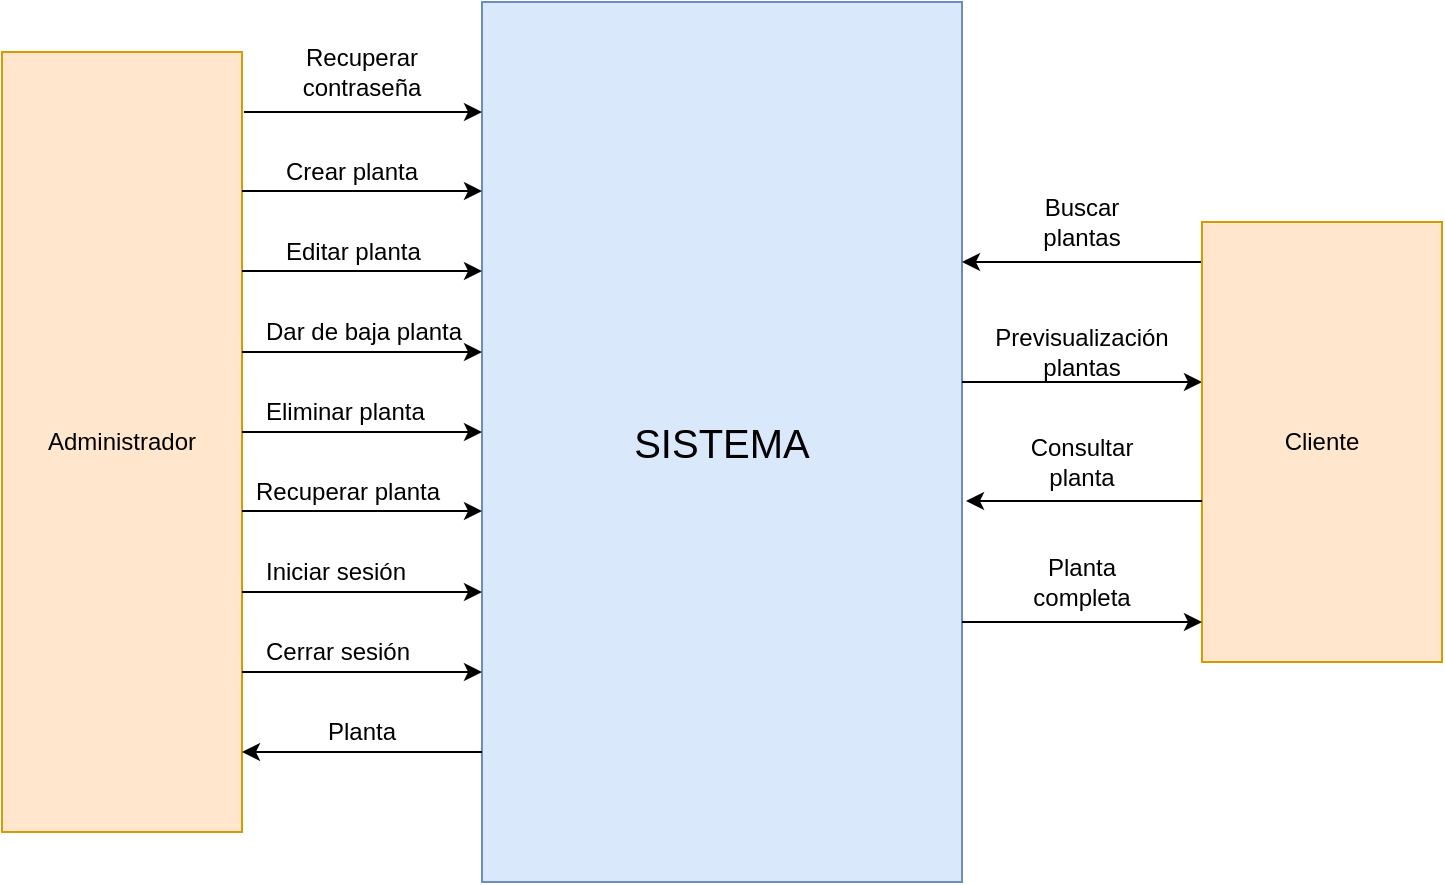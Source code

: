 <mxfile version="12.3.3" type="google" pages="6"><diagram id="pZEIhpjJxcQNnG1AzKnQ" name="Caja Negra"><mxGraphModel dx="854" dy="504" grid="1" gridSize="10" guides="1" tooltips="0" connect="1" arrows="1" fold="1" page="0" pageScale="1" pageWidth="850" pageHeight="1100" math="0" shadow="0"><root><mxCell id="0"/><mxCell id="1" parent="0"/><mxCell id="l10CVC43A3Sr1yLAuD7t-4" value="&lt;font style=&quot;font-size: 20px&quot;&gt;SISTEMA&lt;/font&gt;" style="rounded=0;whiteSpace=wrap;html=1;fillColor=#dae8fc;strokeColor=#6c8ebf;" parent="1" vertex="1"><mxGeometry x="250" y="30" width="240" height="440" as="geometry"/></mxCell><mxCell id="l10CVC43A3Sr1yLAuD7t-7" value="" style="endArrow=classic;html=1;" parent="1" edge="1"><mxGeometry width="50" height="50" relative="1" as="geometry"><mxPoint x="490" y="220" as="sourcePoint"/><mxPoint x="610" y="220" as="targetPoint"/></mxGeometry></mxCell><mxCell id="l10CVC43A3Sr1yLAuD7t-8" value="" style="endArrow=classic;html=1;" parent="1" edge="1"><mxGeometry width="50" height="50" relative="1" as="geometry"><mxPoint x="610" y="160" as="sourcePoint"/><mxPoint x="490" y="160" as="targetPoint"/></mxGeometry></mxCell><mxCell id="l10CVC43A3Sr1yLAuD7t-18" value="Administrador" style="rounded=0;whiteSpace=wrap;html=1;fillColor=#ffe6cc;strokeColor=#d79b00;" parent="1" vertex="1"><mxGeometry x="10" y="55" width="120" height="390" as="geometry"/></mxCell><mxCell id="l10CVC43A3Sr1yLAuD7t-19" value="Cliente" style="rounded=0;whiteSpace=wrap;html=1;fillColor=#ffe6cc;strokeColor=#d79b00;" parent="1" vertex="1"><mxGeometry x="610" y="140" width="120" height="220" as="geometry"/></mxCell><mxCell id="l10CVC43A3Sr1yLAuD7t-21" value="Buscar plantas" style="text;html=1;strokeColor=none;fillColor=none;align=center;verticalAlign=middle;whiteSpace=wrap;rounded=0;" parent="1" vertex="1"><mxGeometry x="530" y="130" width="40" height="20" as="geometry"/></mxCell><mxCell id="l10CVC43A3Sr1yLAuD7t-22" value="&lt;div&gt;Previsualización&lt;/div&gt;&lt;div&gt;plantas&lt;/div&gt;" style="text;html=1;strokeColor=none;fillColor=none;align=center;verticalAlign=middle;whiteSpace=wrap;rounded=0;" parent="1" vertex="1"><mxGeometry x="530" y="195" width="40" height="20" as="geometry"/></mxCell><mxCell id="l10CVC43A3Sr1yLAuD7t-23" value="" style="endArrow=classic;html=1;entryX=-0.017;entryY=0.722;entryDx=0;entryDy=0;entryPerimeter=0;" parent="1" edge="1"><mxGeometry width="50" height="50" relative="1" as="geometry"><mxPoint x="610" y="279.5" as="sourcePoint"/><mxPoint x="492" y="279.5" as="targetPoint"/><Array as="points"/></mxGeometry></mxCell><mxCell id="l10CVC43A3Sr1yLAuD7t-24" value="Consultar planta" style="text;html=1;strokeColor=none;fillColor=none;align=center;verticalAlign=middle;whiteSpace=wrap;rounded=0;" parent="1" vertex="1"><mxGeometry x="530" y="250" width="40" height="20" as="geometry"/></mxCell><mxCell id="l10CVC43A3Sr1yLAuD7t-25" value="&lt;div&gt;Planta completa&lt;/div&gt;" style="text;html=1;strokeColor=none;fillColor=none;align=center;verticalAlign=middle;whiteSpace=wrap;rounded=0;" parent="1" vertex="1"><mxGeometry x="530" y="310" width="40" height="20" as="geometry"/></mxCell><mxCell id="l10CVC43A3Sr1yLAuD7t-26" value="" style="endArrow=classic;html=1;" parent="1" edge="1"><mxGeometry width="50" height="50" relative="1" as="geometry"><mxPoint x="490" y="340" as="sourcePoint"/><mxPoint x="610" y="340" as="targetPoint"/></mxGeometry></mxCell><mxCell id="l10CVC43A3Sr1yLAuD7t-30" value="" style="endArrow=classic;html=1;" parent="1" edge="1"><mxGeometry width="50" height="50" relative="1" as="geometry"><mxPoint x="130" y="284.5" as="sourcePoint"/><mxPoint x="250" y="284.5" as="targetPoint"/></mxGeometry></mxCell><mxCell id="l10CVC43A3Sr1yLAuD7t-31" value="" style="endArrow=classic;html=1;" parent="1" edge="1"><mxGeometry width="50" height="50" relative="1" as="geometry"><mxPoint x="130" y="325" as="sourcePoint"/><mxPoint x="250" y="325" as="targetPoint"/></mxGeometry></mxCell><mxCell id="l10CVC43A3Sr1yLAuD7t-32" value="" style="endArrow=classic;html=1;" parent="1" edge="1"><mxGeometry width="50" height="50" relative="1" as="geometry"><mxPoint x="130" y="365" as="sourcePoint"/><mxPoint x="250" y="365" as="targetPoint"/></mxGeometry></mxCell><mxCell id="l10CVC43A3Sr1yLAuD7t-33" value="&lt;div&gt;Crear planta&lt;/div&gt;&lt;div&gt;&lt;br&gt;&lt;/div&gt;" style="text;html=1;resizable=0;points=[];autosize=1;align=left;verticalAlign=top;spacingTop=-4;direction=west;" parent="1" vertex="1"><mxGeometry x="150" y="105" width="80" height="30" as="geometry"/></mxCell><mxCell id="l10CVC43A3Sr1yLAuD7t-34" value="Dar de baja planta&lt;br&gt;" style="text;html=1;resizable=0;points=[];autosize=1;align=left;verticalAlign=top;spacingTop=-4;direction=west;" parent="1" vertex="1"><mxGeometry x="140" y="185" width="110" height="20" as="geometry"/></mxCell><mxCell id="l10CVC43A3Sr1yLAuD7t-35" value="Editar planta" style="text;html=1;resizable=0;points=[];autosize=1;align=left;verticalAlign=top;spacingTop=-4;direction=west;" parent="1" vertex="1"><mxGeometry x="150" y="145" width="80" height="20" as="geometry"/></mxCell><mxCell id="l10CVC43A3Sr1yLAuD7t-36" value="&lt;div&gt;Recuperar planta&lt;/div&gt;&lt;div&gt;&lt;br&gt;&lt;/div&gt;" style="text;html=1;resizable=0;points=[];autosize=1;align=left;verticalAlign=top;spacingTop=-4;direction=west;" parent="1" vertex="1"><mxGeometry x="135" y="265" width="110" height="30" as="geometry"/></mxCell><mxCell id="l10CVC43A3Sr1yLAuD7t-39" value="Iniciar sesión" style="text;html=1;resizable=0;points=[];autosize=1;align=left;verticalAlign=top;spacingTop=-4;direction=west;" parent="1" vertex="1"><mxGeometry x="140" y="305" width="100" height="20" as="geometry"/></mxCell><mxCell id="l10CVC43A3Sr1yLAuD7t-40" value="&lt;div&gt;Cerrar sesión&lt;/div&gt;&lt;div&gt;&lt;br&gt;&lt;/div&gt;" style="text;html=1;resizable=0;points=[];autosize=1;align=left;verticalAlign=top;spacingTop=-4;direction=west;" parent="1" vertex="1"><mxGeometry x="140" y="345" width="100" height="30" as="geometry"/></mxCell><mxCell id="l10CVC43A3Sr1yLAuD7t-37" value="Eliminar planta" style="text;html=1;resizable=0;points=[];autosize=1;align=left;verticalAlign=top;spacingTop=-4;direction=west;" parent="1" vertex="1"><mxGeometry x="140" y="225" width="90" height="20" as="geometry"/></mxCell><mxCell id="l10CVC43A3Sr1yLAuD7t-47" value="" style="endArrow=classic;html=1;" parent="1" edge="1"><mxGeometry width="50" height="50" relative="1" as="geometry"><mxPoint x="250" y="405" as="sourcePoint"/><mxPoint x="130" y="405" as="targetPoint"/></mxGeometry></mxCell><mxCell id="l10CVC43A3Sr1yLAuD7t-48" value="" style="endArrow=classic;html=1;" parent="1" edge="1"><mxGeometry width="50" height="50" relative="1" as="geometry"><mxPoint x="130" y="245" as="sourcePoint"/><mxPoint x="250" y="245" as="targetPoint"/></mxGeometry></mxCell><mxCell id="l10CVC43A3Sr1yLAuD7t-49" value="" style="endArrow=classic;html=1;" parent="1" edge="1"><mxGeometry width="50" height="50" relative="1" as="geometry"><mxPoint x="130" y="205" as="sourcePoint"/><mxPoint x="250" y="205" as="targetPoint"/></mxGeometry></mxCell><mxCell id="l10CVC43A3Sr1yLAuD7t-50" value="" style="endArrow=classic;html=1;" parent="1" edge="1"><mxGeometry width="50" height="50" relative="1" as="geometry"><mxPoint x="130" y="164.5" as="sourcePoint"/><mxPoint x="250" y="164.5" as="targetPoint"/></mxGeometry></mxCell><mxCell id="l10CVC43A3Sr1yLAuD7t-51" value="" style="endArrow=classic;html=1;" parent="1" edge="1"><mxGeometry width="50" height="50" relative="1" as="geometry"><mxPoint x="130" y="124.5" as="sourcePoint"/><mxPoint x="250" y="124.5" as="targetPoint"/></mxGeometry></mxCell><mxCell id="l10CVC43A3Sr1yLAuD7t-55" value="&lt;div&gt;Planta&lt;/div&gt;" style="text;html=1;strokeColor=none;fillColor=none;align=center;verticalAlign=middle;whiteSpace=wrap;rounded=0;" parent="1" vertex="1"><mxGeometry x="170" y="385" width="40" height="20" as="geometry"/></mxCell><mxCell id="dVTEqmGD-bkjJmEYpUCD-1" value="" style="endArrow=classic;html=1;exitX=1.008;exitY=0.077;exitDx=0;exitDy=0;exitPerimeter=0;" parent="1" source="l10CVC43A3Sr1yLAuD7t-18" edge="1"><mxGeometry width="50" height="50" relative="1" as="geometry"><mxPoint x="10" y="555" as="sourcePoint"/><mxPoint x="250" y="85" as="targetPoint"/></mxGeometry></mxCell><mxCell id="dVTEqmGD-bkjJmEYpUCD-2" value="Recuperar&lt;br&gt;contraseña" style="text;html=1;strokeColor=none;fillColor=none;align=center;verticalAlign=middle;whiteSpace=wrap;rounded=0;" parent="1" vertex="1"><mxGeometry x="170" y="55" width="40" height="20" as="geometry"/></mxCell></root></mxGraphModel></diagram><diagram id="x8I1wjdKjULRq60pTCcb" name="Armazón(0)"><mxGraphModel dx="868" dy="542" grid="1" gridSize="10" guides="1" tooltips="1" connect="1" arrows="1" fold="1" page="1" pageScale="1" pageWidth="850" pageHeight="1100" math="0" shadow="0"><root><mxCell id="bBnGJBvRm56bGbALhUOj-0"/><mxCell id="bBnGJBvRm56bGbALhUOj-1" parent="bBnGJBvRm56bGbALhUOj-0"/><mxCell id="54BS9eM5L2iAGuUzor6y-2" value="" style="edgeStyle=orthogonalEdgeStyle;rounded=0;orthogonalLoop=1;jettySize=auto;html=1;startArrow=classic;startFill=1;entryX=0.5;entryY=1;entryDx=0;entryDy=0;endArrow=none;endFill=0;" parent="bBnGJBvRm56bGbALhUOj-1" source="bBnGJBvRm56bGbALhUOj-2" target="bBnGJBvRm56bGbALhUOj-3" edge="1"><mxGeometry relative="1" as="geometry"><mxPoint x="580" y="160" as="targetPoint"/></mxGeometry></mxCell><mxCell id="bBnGJBvRm56bGbALhUOj-2" value="Administrar plantas&lt;br&gt;(1)" style="rounded=1;whiteSpace=wrap;html=1;" parent="bBnGJBvRm56bGbALhUOj-1" vertex="1"><mxGeometry x="360" y="160" width="120" height="60" as="geometry"/></mxCell><mxCell id="bBnGJBvRm56bGbALhUOj-3" value="Sesión&lt;br&gt;(2)" style="rounded=1;whiteSpace=wrap;html=1;" parent="bBnGJBvRm56bGbALhUOj-1" vertex="1"><mxGeometry x="360" y="40" width="120" height="60" as="geometry"/></mxCell><mxCell id="bBnGJBvRm56bGbALhUOj-4" value="Consultar planta&lt;br&gt;(4)" style="rounded=1;whiteSpace=wrap;html=1;" parent="bBnGJBvRm56bGbALhUOj-1" vertex="1"><mxGeometry x="350" y="480" width="120" height="60" as="geometry"/></mxCell><mxCell id="bBnGJBvRm56bGbALhUOj-5" value="Administrador" style="rounded=0;whiteSpace=wrap;html=1;" parent="bBnGJBvRm56bGbALhUOj-1" vertex="1"><mxGeometry x="120" y="150" width="120" height="60" as="geometry"/></mxCell><mxCell id="bBnGJBvRm56bGbALhUOj-6" value="Cliente" style="rounded=0;whiteSpace=wrap;html=1;" parent="bBnGJBvRm56bGbALhUOj-1" vertex="1"><mxGeometry x="120" y="320" width="120" height="60" as="geometry"/></mxCell><mxCell id="bBnGJBvRm56bGbALhUOj-21" value="" style="endArrow=classic;html=1;exitX=1;exitY=0.5;exitDx=0;exitDy=0;entryX=0;entryY=0.333;entryDx=0;entryDy=0;entryPerimeter=0;" parent="bBnGJBvRm56bGbALhUOj-1" source="bBnGJBvRm56bGbALhUOj-5" target="bBnGJBvRm56bGbALhUOj-3" edge="1"><mxGeometry width="50" height="50" relative="1" as="geometry"><mxPoint x="340" y="160" as="sourcePoint"/><mxPoint x="290" y="210" as="targetPoint"/></mxGeometry></mxCell><mxCell id="bBnGJBvRm56bGbALhUOj-22" value="" style="endArrow=classic;html=1;entryX=0;entryY=0.5;entryDx=0;entryDy=0;exitX=1;exitY=0.5;exitDx=0;exitDy=0;" parent="bBnGJBvRm56bGbALhUOj-1" source="bBnGJBvRm56bGbALhUOj-6" target="e3tqpj6CGrH0ShjjESlS-1" edge="1"><mxGeometry width="50" height="50" relative="1" as="geometry"><mxPoint x="240" y="410" as="sourcePoint"/><mxPoint x="580" y="190" as="targetPoint"/></mxGeometry></mxCell><mxCell id="e3tqpj6CGrH0ShjjESlS-1" value="Buscar plantas&lt;br&gt;(3)" style="rounded=1;whiteSpace=wrap;html=1;glass=0;comic=0;strokeColor=#000000;strokeWidth=1;gradientColor=none;" parent="bBnGJBvRm56bGbALhUOj-1" vertex="1"><mxGeometry x="350" y="320" width="120" height="60" as="geometry"/></mxCell><mxCell id="e3tqpj6CGrH0ShjjESlS-3" value="" style="endArrow=classic;html=1;entryX=0.5;entryY=0;entryDx=0;entryDy=0;exitX=0.5;exitY=1;exitDx=0;exitDy=0;" parent="bBnGJBvRm56bGbALhUOj-1" source="e3tqpj6CGrH0ShjjESlS-1" target="bBnGJBvRm56bGbALhUOj-4" edge="1"><mxGeometry width="50" height="50" relative="1" as="geometry"><mxPoint x="120" y="510" as="sourcePoint"/><mxPoint x="170" y="460" as="targetPoint"/></mxGeometry></mxCell><mxCell id="e3tqpj6CGrH0ShjjESlS-4" value="" style="group" parent="bBnGJBvRm56bGbALhUOj-1" vertex="1" connectable="0"><mxGeometry x="620" y="260" width="160" height="40" as="geometry"/></mxCell><mxCell id="bBnGJBvRm56bGbALhUOj-18" value="" style="group" parent="e3tqpj6CGrH0ShjjESlS-4" vertex="1" connectable="0"><mxGeometry width="160" height="40" as="geometry"/></mxCell><mxCell id="bBnGJBvRm56bGbALhUOj-15" value="" style="endArrow=none;html=1;" parent="bBnGJBvRm56bGbALhUOj-18" edge="1"><mxGeometry width="50" height="50" relative="1" as="geometry"><mxPoint as="sourcePoint"/><mxPoint x="160" as="targetPoint"/></mxGeometry></mxCell><mxCell id="bBnGJBvRm56bGbALhUOj-16" value="" style="endArrow=none;html=1;" parent="bBnGJBvRm56bGbALhUOj-18" edge="1"><mxGeometry width="50" height="50" relative="1" as="geometry"><mxPoint y="40" as="sourcePoint"/><mxPoint as="targetPoint"/></mxGeometry></mxCell><mxCell id="bBnGJBvRm56bGbALhUOj-17" value="" style="endArrow=none;html=1;" parent="bBnGJBvRm56bGbALhUOj-18" edge="1"><mxGeometry width="50" height="50" relative="1" as="geometry"><mxPoint y="40" as="sourcePoint"/><mxPoint x="160" y="40" as="targetPoint"/></mxGeometry></mxCell><mxCell id="bBnGJBvRm56bGbALhUOj-19" value="Plantas y usuario (A)" style="text;html=1;strokeColor=none;fillColor=none;align=center;verticalAlign=middle;whiteSpace=wrap;rounded=0;glass=0;comic=0;" parent="bBnGJBvRm56bGbALhUOj-18" vertex="1"><mxGeometry x="40" y="10" width="90" height="20" as="geometry"/></mxCell><mxCell id="e3tqpj6CGrH0ShjjESlS-5" value="" style="endArrow=classic;html=1;entryX=0.308;entryY=-0.017;entryDx=0;entryDy=0;entryPerimeter=0;" parent="bBnGJBvRm56bGbALhUOj-1" target="e3tqpj6CGrH0ShjjESlS-1" edge="1"><mxGeometry width="50" height="50" relative="1" as="geometry"><mxPoint x="240" y="200" as="sourcePoint"/><mxPoint x="390" y="320" as="targetPoint"/></mxGeometry></mxCell><mxCell id="xG7hssuzN_UCsK8su7Mv-0" value="" style="endArrow=classic;startArrow=none;html=1;exitX=1;exitY=0.5;exitDx=0;exitDy=0;startFill=0;rounded=0;" parent="bBnGJBvRm56bGbALhUOj-1" source="bBnGJBvRm56bGbALhUOj-3" edge="1"><mxGeometry width="50" height="50" relative="1" as="geometry"><mxPoint x="120" y="610" as="sourcePoint"/><mxPoint x="670" y="260" as="targetPoint"/><Array as="points"><mxPoint x="670" y="70"/></Array></mxGeometry></mxCell><mxCell id="xG7hssuzN_UCsK8su7Mv-1" value="" style="endArrow=classic;html=1;entryX=1;entryY=0.25;entryDx=0;entryDy=0;rounded=0;" parent="bBnGJBvRm56bGbALhUOj-1" target="bBnGJBvRm56bGbALhUOj-3" edge="1"><mxGeometry width="50" height="50" relative="1" as="geometry"><mxPoint x="680" y="260" as="sourcePoint"/><mxPoint x="710" y="90" as="targetPoint"/><Array as="points"><mxPoint x="680" y="55"/></Array></mxGeometry></mxCell><mxCell id="xG7hssuzN_UCsK8su7Mv-2" value="" style="endArrow=classic;html=1;" parent="bBnGJBvRm56bGbALhUOj-1" edge="1"><mxGeometry width="50" height="50" relative="1" as="geometry"><mxPoint x="620" y="270" as="sourcePoint"/><mxPoint x="480" y="180" as="targetPoint"/></mxGeometry></mxCell><mxCell id="xG7hssuzN_UCsK8su7Mv-3" value="" style="endArrow=none;html=1;entryX=1;entryY=0.5;entryDx=0;entryDy=0;startArrow=classic;startFill=1;endFill=0;" parent="bBnGJBvRm56bGbALhUOj-1" target="bBnGJBvRm56bGbALhUOj-2" edge="1"><mxGeometry width="50" height="50" relative="1" as="geometry"><mxPoint x="620" y="280" as="sourcePoint"/><mxPoint x="580" y="270" as="targetPoint"/></mxGeometry></mxCell><mxCell id="xG7hssuzN_UCsK8su7Mv-4" value="" style="endArrow=classic;html=1;entryX=1;entryY=0.5;entryDx=0;entryDy=0;rounded=0;" parent="bBnGJBvRm56bGbALhUOj-1" target="e3tqpj6CGrH0ShjjESlS-1" edge="1"><mxGeometry width="50" height="50" relative="1" as="geometry"><mxPoint x="630" y="300" as="sourcePoint"/><mxPoint x="640" y="380" as="targetPoint"/><Array as="points"><mxPoint x="630" y="350"/></Array></mxGeometry></mxCell><mxCell id="xG7hssuzN_UCsK8su7Mv-5" value="" style="endArrow=classic;html=1;entryX=1;entryY=0.5;entryDx=0;entryDy=0;rounded=0;" parent="bBnGJBvRm56bGbALhUOj-1" target="bBnGJBvRm56bGbALhUOj-4" edge="1"><mxGeometry width="50" height="50" relative="1" as="geometry"><mxPoint x="680" y="300" as="sourcePoint"/><mxPoint x="670" y="420" as="targetPoint"/><Array as="points"><mxPoint x="680" y="510"/></Array></mxGeometry></mxCell><mxCell id="foYsZxWlDuEESlDHfEOE-0" value="&lt;font style=&quot;font-size: 12px&quot;&gt;(a)&lt;/font&gt;" style="text;html=1;strokeColor=none;fillColor=none;align=center;verticalAlign=middle;whiteSpace=wrap;rounded=0;fontSize=23;" parent="bBnGJBvRm56bGbALhUOj-1" vertex="1"><mxGeometry x="270" y="100" width="40" height="20" as="geometry"/></mxCell><mxCell id="foYsZxWlDuEESlDHfEOE-1" value="&lt;font style=&quot;font-size: 12px&quot;&gt;(b)&lt;/font&gt;" style="text;html=1;strokeColor=none;fillColor=none;align=center;verticalAlign=middle;whiteSpace=wrap;rounded=0;fontSize=23;" parent="bBnGJBvRm56bGbALhUOj-1" vertex="1"><mxGeometry x="280" y="250" width="40" height="20" as="geometry"/></mxCell><mxCell id="foYsZxWlDuEESlDHfEOE-4" value="&lt;font style=&quot;font-size: 12px&quot;&gt;(c)&lt;/font&gt;" style="text;html=1;strokeColor=none;fillColor=none;align=center;verticalAlign=middle;whiteSpace=wrap;rounded=0;fontSize=23;" parent="bBnGJBvRm56bGbALhUOj-1" vertex="1"><mxGeometry x="280" y="320" width="40" height="20" as="geometry"/></mxCell><mxCell id="foYsZxWlDuEESlDHfEOE-8" style="edgeStyle=orthogonalEdgeStyle;rounded=0;orthogonalLoop=1;jettySize=auto;html=1;exitX=0.5;exitY=1;exitDx=0;exitDy=0;fontSize=23;" parent="bBnGJBvRm56bGbALhUOj-1" source="foYsZxWlDuEESlDHfEOE-4" target="foYsZxWlDuEESlDHfEOE-4" edge="1"><mxGeometry relative="1" as="geometry"/></mxCell><mxCell id="foYsZxWlDuEESlDHfEOE-11" value="&lt;font style=&quot;font-size: 12px&quot;&gt;(d)&lt;/font&gt;" style="text;html=1;strokeColor=none;fillColor=none;align=center;verticalAlign=middle;whiteSpace=wrap;rounded=0;fontSize=23;" parent="bBnGJBvRm56bGbALhUOj-1" vertex="1"><mxGeometry x="410" y="120" width="40" height="20" as="geometry"/></mxCell><mxCell id="foYsZxWlDuEESlDHfEOE-12" value="&lt;span style=&quot;font-family: &amp;#34;helvetica&amp;#34; , &amp;#34;arial&amp;#34; , sans-serif ; font-size: 0px&quot;&gt;%3CmxGraphModel%3E%3Croot%3E%3CmxCell%20id%3D%220%22%2F%3E%3CmxCell%20id%3D%221%22%20parent%3D%220%22%2F%3E%3CmxCell%20id%3D%222%22%20value%3D%22%26lt%3Bfont%20style%3D%26quot%3Bfont-size%3A%2012px%26quot%3B%26gt%3B(b)%26lt%3B%2Ffont%26gt%3B%22%20style%3D%22text%3Bhtml%3D1%3BstrokeColor%3Dnone%3BfillColor%3Dnone%3Balign%3Dcenter%3BverticalAlign%3Dmiddle%3BwhiteSpace%3Dwrap%3Brounded%3D0%3BfontSize%3D23%3B%22%20vertex%3D%221%22%20parent%3D%221%22%3E%3CmxGeometry%20x%3D%22280%22%20y%3D%22250%22%20width%3D%2240%22%20height%3D%2220%22%20as%3D%22geometry%22%2F%3E%3C%2FmxCell%3E%3C%2Froot%3E%3C%2FmxGraphModel%3E&lt;/span&gt;&lt;span style=&quot;font-family: &amp;#34;helvetica&amp;#34; , &amp;#34;arial&amp;#34; , sans-serif ; font-size: 0px&quot;&gt;%3CmxGraphModel%3E%3Croot%3E%3CmxCell%20id%3D%220%22%2F%3E%3CmxCell%20id%3D%221%22%20parent%3D%220%22%2F%3E%3CmxCell%20id%3D%222%22%20value%3D%22%26lt%3Bfont%20style%3D%26quot%3Bfont-size%3A%2012px%26quot%3B%26gt%3B(b)%26lt%3B%2Ffont%26gt%3B%22%20style%3D%22text%3Bhtml%3D1%3BstrokeColor%3Dnone%3BfillColor%3Dnone%3Balign%3Dcenter%3BverticalAlign%3Dmiddle%3BwhiteSpace%3Dwrap%3Brounded%3D0%3BfontSize%3D23%3B%22%20vertex%3D%221%22%20parent%3D%221%22%3E%3CmxGeometry%20x%3D%22280%22%20y%3D%22250%22%20width%3D%2240%22%20height%3D%2220%22%20as%3D%22geometry%22%2F%3E%3C%2FmxCell%3E%3C%2Froot%3E%3C%2FmxGraphModel%3E&lt;/span&gt;" style="text;html=1;resizable=0;points=[];autosize=1;align=left;verticalAlign=top;spacingTop=-4;fontSize=23;" parent="bBnGJBvRm56bGbALhUOj-1" vertex="1"><mxGeometry x="465" y="441" width="20" height="40" as="geometry"/></mxCell><mxCell id="foYsZxWlDuEESlDHfEOE-13" value="&lt;font style=&quot;font-size: 12px&quot;&gt;(e)&lt;/font&gt;" style="text;html=1;strokeColor=none;fillColor=none;align=center;verticalAlign=middle;whiteSpace=wrap;rounded=0;fontSize=23;" parent="bBnGJBvRm56bGbALhUOj-1" vertex="1"><mxGeometry x="400" y="420" width="40" height="20" as="geometry"/></mxCell></root></mxGraphModel></diagram><diagram id="6zkHuj-6EAekHH5KwqaK" name="DFDV(1)"><mxGraphModel dx="854" dy="504" grid="1" gridSize="10" guides="1" tooltips="1" connect="1" arrows="1" fold="1" page="1" pageScale="1" pageWidth="50000" pageHeight="50000" math="0" shadow="0"><root><mxCell id="MUkO1BWocfdOZboEswet-0"/><mxCell id="MUkO1BWocfdOZboEswet-1" parent="MUkO1BWocfdOZboEswet-0"/><mxCell id="784HNN0fwMLVbruRYxzd-2" value="Inicio sesión&lt;br&gt;(2.1)" style="rounded=1;whiteSpace=wrap;html=1;" parent="MUkO1BWocfdOZboEswet-1" vertex="1"><mxGeometry x="810" y="246" width="120" height="60" as="geometry"/></mxCell><mxCell id="784HNN0fwMLVbruRYxzd-3" value="Consultar planta&lt;br&gt;(4)" style="rounded=1;whiteSpace=wrap;html=1;" parent="MUkO1BWocfdOZboEswet-1" vertex="1"><mxGeometry x="810" y="720" width="120" height="60" as="geometry"/></mxCell><mxCell id="784HNN0fwMLVbruRYxzd-4" value="Administrador" style="rounded=0;whiteSpace=wrap;html=1;" parent="MUkO1BWocfdOZboEswet-1" vertex="1"><mxGeometry x="470" y="420" width="120" height="60" as="geometry"/></mxCell><mxCell id="784HNN0fwMLVbruRYxzd-5" value="Cliente" style="rounded=0;whiteSpace=wrap;html=1;" parent="MUkO1BWocfdOZboEswet-1" vertex="1"><mxGeometry x="470" y="610" width="120" height="60" as="geometry"/></mxCell><mxCell id="784HNN0fwMLVbruRYxzd-13" value="Buscar planta&lt;br&gt;(3)" style="rounded=1;whiteSpace=wrap;html=1;glass=0;comic=0;strokeColor=#000000;strokeWidth=1;gradientColor=none;" parent="MUkO1BWocfdOZboEswet-1" vertex="1"><mxGeometry x="810" y="595" width="120" height="60" as="geometry"/></mxCell><mxCell id="784HNN0fwMLVbruRYxzd-22" value="Crear planta&lt;br&gt;(1.1)" style="rounded=1;whiteSpace=wrap;html=1;glass=0;comic=0;strokeColor=#000000;strokeWidth=1;gradientColor=none;" parent="MUkO1BWocfdOZboEswet-1" vertex="1"><mxGeometry x="1140" y="86" width="120" height="60" as="geometry"/></mxCell><mxCell id="784HNN0fwMLVbruRYxzd-23" value="Editar planta&lt;br&gt;(1.2)" style="rounded=1;whiteSpace=wrap;html=1;glass=0;comic=0;strokeColor=#000000;strokeWidth=1;gradientColor=none;" parent="MUkO1BWocfdOZboEswet-1" vertex="1"><mxGeometry x="1140" y="166" width="120" height="60" as="geometry"/></mxCell><mxCell id="784HNN0fwMLVbruRYxzd-24" value="Dar de baja planta&lt;br&gt;(1.3)" style="rounded=1;whiteSpace=wrap;html=1;glass=0;comic=0;strokeColor=#000000;strokeWidth=1;gradientColor=none;" parent="MUkO1BWocfdOZboEswet-1" vertex="1"><mxGeometry x="1140" y="246" width="120" height="60" as="geometry"/></mxCell><mxCell id="784HNN0fwMLVbruRYxzd-25" value="Eliminar planta&lt;br&gt;(1.4)" style="rounded=1;whiteSpace=wrap;html=1;glass=0;comic=0;strokeColor=#000000;strokeWidth=1;gradientColor=none;" parent="MUkO1BWocfdOZboEswet-1" vertex="1"><mxGeometry x="1140" y="328" width="120" height="60" as="geometry"/></mxCell><mxCell id="784HNN0fwMLVbruRYxzd-26" value="Recuperar planta&lt;br&gt;(1.5)" style="rounded=1;whiteSpace=wrap;html=1;glass=0;comic=0;strokeColor=#000000;strokeWidth=1;gradientColor=none;" parent="MUkO1BWocfdOZboEswet-1" vertex="1"><mxGeometry x="1140" y="406" width="120" height="60" as="geometry"/></mxCell><mxCell id="784HNN0fwMLVbruRYxzd-36" value="Cierre de sesión&lt;br&gt;(2.2)" style="rounded=1;whiteSpace=wrap;html=1;glass=0;comic=0;strokeColor=#000000;strokeWidth=1;gradientColor=none;" parent="MUkO1BWocfdOZboEswet-1" vertex="1"><mxGeometry x="810" y="106" width="120" height="60" as="geometry"/></mxCell><mxCell id="784HNN0fwMLVbruRYxzd-38" value="Recuperar contraseña&lt;br&gt;(2.3)" style="rounded=1;whiteSpace=wrap;html=1;glass=0;comic=0;strokeColor=#000000;strokeWidth=1;gradientColor=none;" parent="MUkO1BWocfdOZboEswet-1" vertex="1"><mxGeometry x="810" y="420" width="120" height="60" as="geometry"/></mxCell><mxCell id="JhGZB9jKpg4f_jFOFlPx-1" value="" style="group" parent="MUkO1BWocfdOZboEswet-1" vertex="1" connectable="0"><mxGeometry x="1200" y="590" width="160" height="40" as="geometry"/></mxCell><mxCell id="JhGZB9jKpg4f_jFOFlPx-0" value="" style="group" parent="JhGZB9jKpg4f_jFOFlPx-1" vertex="1" connectable="0"><mxGeometry width="160" height="40" as="geometry"/></mxCell><mxCell id="784HNN0fwMLVbruRYxzd-31" value="" style="group" parent="JhGZB9jKpg4f_jFOFlPx-0" vertex="1" connectable="0"><mxGeometry width="160" height="40" as="geometry"/></mxCell><mxCell id="784HNN0fwMLVbruRYxzd-15" value="" style="group" parent="784HNN0fwMLVbruRYxzd-31" vertex="1" connectable="0"><mxGeometry width="160" height="40" as="geometry"/></mxCell><mxCell id="784HNN0fwMLVbruRYxzd-16" value="" style="group" parent="784HNN0fwMLVbruRYxzd-15" vertex="1" connectable="0"><mxGeometry width="160" height="40" as="geometry"/></mxCell><mxCell id="784HNN0fwMLVbruRYxzd-17" value="" style="endArrow=none;html=1;" parent="784HNN0fwMLVbruRYxzd-16" edge="1"><mxGeometry width="50" height="50" relative="1" as="geometry"><mxPoint as="sourcePoint"/><mxPoint x="160" as="targetPoint"/></mxGeometry></mxCell><mxCell id="784HNN0fwMLVbruRYxzd-18" value="" style="endArrow=none;html=1;" parent="784HNN0fwMLVbruRYxzd-16" edge="1"><mxGeometry width="50" height="50" relative="1" as="geometry"><mxPoint y="40" as="sourcePoint"/><mxPoint as="targetPoint"/></mxGeometry></mxCell><mxCell id="784HNN0fwMLVbruRYxzd-19" value="" style="endArrow=none;html=1;" parent="784HNN0fwMLVbruRYxzd-16" edge="1"><mxGeometry width="50" height="50" relative="1" as="geometry"><mxPoint y="40" as="sourcePoint"/><mxPoint x="160" y="40" as="targetPoint"/></mxGeometry></mxCell><mxCell id="784HNN0fwMLVbruRYxzd-20" value="Plantas y usuario (A)" style="text;html=1;strokeColor=none;fillColor=none;align=center;verticalAlign=middle;whiteSpace=wrap;rounded=0;glass=0;comic=0;" parent="784HNN0fwMLVbruRYxzd-16" vertex="1"><mxGeometry x="40" y="10" width="90" height="20" as="geometry"/></mxCell><mxCell id="JhGZB9jKpg4f_jFOFlPx-2" value="" style="endArrow=classic;html=1;entryX=0;entryY=0.5;entryDx=0;entryDy=0;exitX=1;exitY=0.25;exitDx=0;exitDy=0;" parent="MUkO1BWocfdOZboEswet-1" source="784HNN0fwMLVbruRYxzd-4" target="784HNN0fwMLVbruRYxzd-2" edge="1"><mxGeometry width="50" height="50" relative="1" as="geometry"><mxPoint x="470" y="900" as="sourcePoint"/><mxPoint x="520" y="850" as="targetPoint"/></mxGeometry></mxCell><mxCell id="JhGZB9jKpg4f_jFOFlPx-3" value="" style="endArrow=classic;html=1;entryX=0;entryY=0.5;entryDx=0;entryDy=0;exitX=1;exitY=0.5;exitDx=0;exitDy=0;" parent="MUkO1BWocfdOZboEswet-1" source="784HNN0fwMLVbruRYxzd-4" target="784HNN0fwMLVbruRYxzd-38" edge="1"><mxGeometry width="50" height="50" relative="1" as="geometry"><mxPoint x="320" y="410" as="sourcePoint"/><mxPoint x="370" y="360" as="targetPoint"/></mxGeometry></mxCell><mxCell id="JhGZB9jKpg4f_jFOFlPx-4" value="" style="endArrow=classic;html=1;exitX=1;exitY=0.75;exitDx=0;exitDy=0;entryX=0;entryY=0.25;entryDx=0;entryDy=0;" parent="MUkO1BWocfdOZboEswet-1" source="784HNN0fwMLVbruRYxzd-4" target="784HNN0fwMLVbruRYxzd-13" edge="1"><mxGeometry width="50" height="50" relative="1" as="geometry"><mxPoint x="330" y="550" as="sourcePoint"/><mxPoint x="810" y="670" as="targetPoint"/></mxGeometry></mxCell><mxCell id="JhGZB9jKpg4f_jFOFlPx-5" value="" style="endArrow=classic;html=1;entryX=0;entryY=0.75;entryDx=0;entryDy=0;exitX=1;exitY=0.5;exitDx=0;exitDy=0;" parent="MUkO1BWocfdOZboEswet-1" source="784HNN0fwMLVbruRYxzd-5" target="784HNN0fwMLVbruRYxzd-13" edge="1"><mxGeometry width="50" height="50" relative="1" as="geometry"><mxPoint x="560" y="690" as="sourcePoint"/><mxPoint x="610" y="640" as="targetPoint"/></mxGeometry></mxCell><mxCell id="-ebxjJkEbFZhZagGIXue-0" value="" style="endArrow=classic;html=1;entryX=0.5;entryY=1;entryDx=0;entryDy=0;exitX=0.5;exitY=0;exitDx=0;exitDy=0;" parent="MUkO1BWocfdOZboEswet-1" source="784HNN0fwMLVbruRYxzd-2" target="784HNN0fwMLVbruRYxzd-36" edge="1"><mxGeometry width="50" height="50" relative="1" as="geometry"><mxPoint x="470" y="850" as="sourcePoint"/><mxPoint x="520" y="800" as="targetPoint"/></mxGeometry></mxCell><mxCell id="-ebxjJkEbFZhZagGIXue-1" value="" style="endArrow=classic;html=1;entryX=0;entryY=0.5;entryDx=0;entryDy=0;exitX=1;exitY=0.5;exitDx=0;exitDy=0;" parent="MUkO1BWocfdOZboEswet-1" source="784HNN0fwMLVbruRYxzd-2" target="784HNN0fwMLVbruRYxzd-22" edge="1"><mxGeometry width="50" height="50" relative="1" as="geometry"><mxPoint x="470" y="850" as="sourcePoint"/><mxPoint x="520" y="800" as="targetPoint"/></mxGeometry></mxCell><mxCell id="-ebxjJkEbFZhZagGIXue-2" value="" style="endArrow=classic;html=1;entryX=0;entryY=0.5;entryDx=0;entryDy=0;exitX=1;exitY=0.5;exitDx=0;exitDy=0;" parent="MUkO1BWocfdOZboEswet-1" source="784HNN0fwMLVbruRYxzd-2" target="784HNN0fwMLVbruRYxzd-23" edge="1"><mxGeometry width="50" height="50" relative="1" as="geometry"><mxPoint x="940" y="286" as="sourcePoint"/><mxPoint x="1150" y="126" as="targetPoint"/></mxGeometry></mxCell><mxCell id="-ebxjJkEbFZhZagGIXue-3" value="" style="endArrow=classic;html=1;entryX=0;entryY=0.5;entryDx=0;entryDy=0;exitX=1;exitY=0.5;exitDx=0;exitDy=0;" parent="MUkO1BWocfdOZboEswet-1" source="784HNN0fwMLVbruRYxzd-2" target="784HNN0fwMLVbruRYxzd-24" edge="1"><mxGeometry width="50" height="50" relative="1" as="geometry"><mxPoint x="950" y="296" as="sourcePoint"/><mxPoint x="1160" y="136" as="targetPoint"/></mxGeometry></mxCell><mxCell id="-ebxjJkEbFZhZagGIXue-4" value="" style="endArrow=classic;html=1;entryX=0;entryY=0.5;entryDx=0;entryDy=0;exitX=1;exitY=0.5;exitDx=0;exitDy=0;" parent="MUkO1BWocfdOZboEswet-1" source="784HNN0fwMLVbruRYxzd-2" target="784HNN0fwMLVbruRYxzd-25" edge="1"><mxGeometry width="50" height="50" relative="1" as="geometry"><mxPoint x="960" y="306" as="sourcePoint"/><mxPoint x="1170" y="146" as="targetPoint"/></mxGeometry></mxCell><mxCell id="-ebxjJkEbFZhZagGIXue-5" value="" style="endArrow=classic;html=1;entryX=0;entryY=0.5;entryDx=0;entryDy=0;exitX=1;exitY=0.5;exitDx=0;exitDy=0;" parent="MUkO1BWocfdOZboEswet-1" source="784HNN0fwMLVbruRYxzd-2" target="784HNN0fwMLVbruRYxzd-26" edge="1"><mxGeometry width="50" height="50" relative="1" as="geometry"><mxPoint x="930" y="280" as="sourcePoint"/><mxPoint x="1180" y="156" as="targetPoint"/></mxGeometry></mxCell><mxCell id="-ebxjJkEbFZhZagGIXue-6" value="" style="endArrow=classic;html=1;entryX=0.5;entryY=0;entryDx=0;entryDy=0;exitX=0.5;exitY=1;exitDx=0;exitDy=0;" parent="MUkO1BWocfdOZboEswet-1" source="784HNN0fwMLVbruRYxzd-13" target="784HNN0fwMLVbruRYxzd-3" edge="1"><mxGeometry width="50" height="50" relative="1" as="geometry"><mxPoint x="470" y="850" as="sourcePoint"/><mxPoint x="520" y="800" as="targetPoint"/></mxGeometry></mxCell><mxCell id="-ebxjJkEbFZhZagGIXue-7" value="" style="endArrow=classic;html=1;exitX=1;exitY=0.25;exitDx=0;exitDy=0;entryX=1;entryY=0.25;entryDx=0;entryDy=0;" parent="MUkO1BWocfdOZboEswet-1" target="784HNN0fwMLVbruRYxzd-13" edge="1"><mxGeometry width="50" height="50" relative="1" as="geometry"><mxPoint x="1200" y="610" as="sourcePoint"/><mxPoint x="470" y="850" as="targetPoint"/></mxGeometry></mxCell><mxCell id="-ebxjJkEbFZhZagGIXue-8" value="" style="endArrow=classic;html=1;entryX=1;entryY=0.5;entryDx=0;entryDy=0;rounded=0;" parent="MUkO1BWocfdOZboEswet-1" target="784HNN0fwMLVbruRYxzd-3" edge="1"><mxGeometry width="50" height="50" relative="1" as="geometry"><mxPoint x="1280" y="630" as="sourcePoint"/><mxPoint x="940" y="620" as="targetPoint"/><Array as="points"><mxPoint x="1280" y="750"/></Array></mxGeometry></mxCell><mxCell id="-ebxjJkEbFZhZagGIXue-9" value="" style="endArrow=classic;html=1;exitX=1;exitY=0.5;exitDx=0;exitDy=0;" parent="MUkO1BWocfdOZboEswet-1" source="784HNN0fwMLVbruRYxzd-38" edge="1"><mxGeometry width="50" height="50" relative="1" as="geometry"><mxPoint x="990" y="510" as="sourcePoint"/><mxPoint x="1200" y="600" as="targetPoint"/></mxGeometry></mxCell><mxCell id="-ebxjJkEbFZhZagGIXue-10" value="" style="endArrow=classic;html=1;exitX=0.5;exitY=1;exitDx=0;exitDy=0;rounded=0;entryX=0.5;entryY=1;entryDx=0;entryDy=0;" parent="MUkO1BWocfdOZboEswet-1" target="784HNN0fwMLVbruRYxzd-2" edge="1"><mxGeometry width="50" height="50" relative="1" as="geometry"><mxPoint x="1260" y="590" as="sourcePoint"/><mxPoint x="470" y="850" as="targetPoint"/><Array as="points"><mxPoint x="870" y="370"/></Array></mxGeometry></mxCell><mxCell id="-ebxjJkEbFZhZagGIXue-11" value="" style="endArrow=none;html=1;startArrow=classic;startFill=1;" parent="MUkO1BWocfdOZboEswet-1" edge="1"><mxGeometry width="50" height="50" relative="1" as="geometry"><mxPoint x="1280" y="590" as="sourcePoint"/><mxPoint x="1280" y="100" as="targetPoint"/></mxGeometry></mxCell><mxCell id="-ebxjJkEbFZhZagGIXue-13" value="" style="endArrow=none;html=1;" parent="MUkO1BWocfdOZboEswet-1" edge="1"><mxGeometry width="50" height="50" relative="1" as="geometry"><mxPoint x="1261" y="100" as="sourcePoint"/><mxPoint x="1280" y="100" as="targetPoint"/></mxGeometry></mxCell><mxCell id="-ebxjJkEbFZhZagGIXue-14" value="" style="endArrow=none;html=1;" parent="MUkO1BWocfdOZboEswet-1" edge="1"><mxGeometry width="50" height="50" relative="1" as="geometry"><mxPoint x="1260" y="180" as="sourcePoint"/><mxPoint x="1279" y="180" as="targetPoint"/></mxGeometry></mxCell><mxCell id="-ebxjJkEbFZhZagGIXue-15" value="" style="endArrow=none;html=1;" parent="MUkO1BWocfdOZboEswet-1" edge="1"><mxGeometry width="50" height="50" relative="1" as="geometry"><mxPoint x="1261" y="260" as="sourcePoint"/><mxPoint x="1280" y="260" as="targetPoint"/></mxGeometry></mxCell><mxCell id="-ebxjJkEbFZhZagGIXue-16" value="" style="endArrow=none;html=1;" parent="MUkO1BWocfdOZboEswet-1" edge="1"><mxGeometry width="50" height="50" relative="1" as="geometry"><mxPoint x="1260" y="340" as="sourcePoint"/><mxPoint x="1279" y="340" as="targetPoint"/></mxGeometry></mxCell><mxCell id="-ebxjJkEbFZhZagGIXue-17" value="" style="endArrow=none;html=1;" parent="MUkO1BWocfdOZboEswet-1" edge="1"><mxGeometry width="50" height="50" relative="1" as="geometry"><mxPoint x="1261" y="419" as="sourcePoint"/><mxPoint x="1280" y="419" as="targetPoint"/></mxGeometry></mxCell><mxCell id="-ebxjJkEbFZhZagGIXue-18" value="" style="endArrow=none;html=1;" parent="MUkO1BWocfdOZboEswet-1" edge="1"><mxGeometry width="50" height="50" relative="1" as="geometry"><mxPoint x="1320" y="130" as="sourcePoint"/><mxPoint x="1320" y="590" as="targetPoint"/></mxGeometry></mxCell><mxCell id="-ebxjJkEbFZhZagGIXue-22" value="" style="endArrow=classic;html=1;" parent="MUkO1BWocfdOZboEswet-1" edge="1"><mxGeometry width="50" height="50" relative="1" as="geometry"><mxPoint x="1319" y="449" as="sourcePoint"/><mxPoint x="1260" y="449" as="targetPoint"/></mxGeometry></mxCell><mxCell id="-ebxjJkEbFZhZagGIXue-23" value="" style="endArrow=classic;html=1;" parent="MUkO1BWocfdOZboEswet-1" edge="1"><mxGeometry width="50" height="50" relative="1" as="geometry"><mxPoint x="1319" y="130" as="sourcePoint"/><mxPoint x="1260" y="130" as="targetPoint"/></mxGeometry></mxCell><mxCell id="-ebxjJkEbFZhZagGIXue-24" value="" style="endArrow=classic;html=1;" parent="MUkO1BWocfdOZboEswet-1" edge="1"><mxGeometry width="50" height="50" relative="1" as="geometry"><mxPoint x="1319" y="290" as="sourcePoint"/><mxPoint x="1260" y="290" as="targetPoint"/></mxGeometry></mxCell><mxCell id="-ebxjJkEbFZhZagGIXue-25" value="" style="endArrow=classic;html=1;" parent="MUkO1BWocfdOZboEswet-1" edge="1"><mxGeometry width="50" height="50" relative="1" as="geometry"><mxPoint x="1319" y="210" as="sourcePoint"/><mxPoint x="1260" y="210" as="targetPoint"/></mxGeometry></mxCell><mxCell id="dhpABUtDWxxEfZuvr5-4-0" value="&lt;font style=&quot;font-size: 16px&quot;&gt;(a.1)&lt;/font&gt;" style="text;html=1;strokeColor=none;fillColor=none;align=center;verticalAlign=middle;whiteSpace=wrap;rounded=0;fontSize=23;" parent="MUkO1BWocfdOZboEswet-1" vertex="1"><mxGeometry x="650" y="330" width="60" height="36" as="geometry"/></mxCell><mxCell id="dhpABUtDWxxEfZuvr5-4-1" value="&lt;font style=&quot;font-size: 16px&quot;&gt;(a.2)&lt;/font&gt;" style="text;html=1;strokeColor=none;fillColor=none;align=center;verticalAlign=middle;whiteSpace=wrap;rounded=0;fontSize=23;" parent="MUkO1BWocfdOZboEswet-1" vertex="1"><mxGeometry x="690" y="418" width="60" height="36" as="geometry"/></mxCell><mxCell id="dhpABUtDWxxEfZuvr5-4-3" value="&lt;font style=&quot;font-size: 16px&quot;&gt;(c)&lt;/font&gt;" style="text;html=1;strokeColor=none;fillColor=none;align=center;verticalAlign=middle;whiteSpace=wrap;rounded=0;fontSize=23;" parent="MUkO1BWocfdOZboEswet-1" vertex="1"><mxGeometry x="660" y="604" width="60" height="36" as="geometry"/></mxCell><mxCell id="dhpABUtDWxxEfZuvr5-4-4" value="&lt;font style=&quot;font-size: 16px&quot;&gt;(e)&lt;/font&gt;" style="text;html=1;strokeColor=none;fillColor=none;align=center;verticalAlign=middle;whiteSpace=wrap;rounded=0;fontSize=23;" parent="MUkO1BWocfdOZboEswet-1" vertex="1"><mxGeometry x="860" y="660" width="60" height="36" as="geometry"/></mxCell><mxCell id="dhpABUtDWxxEfZuvr5-4-5" value="&lt;font style=&quot;font-size: 16px&quot;&gt;(d.1)&lt;/font&gt;" style="text;html=1;strokeColor=none;fillColor=none;align=center;verticalAlign=middle;whiteSpace=wrap;rounded=0;fontSize=23;" parent="MUkO1BWocfdOZboEswet-1" vertex="1"><mxGeometry x="1020" y="135.81" width="60" height="36" as="geometry"/></mxCell><mxCell id="dhpABUtDWxxEfZuvr5-4-6" value="&lt;font style=&quot;font-size: 16px&quot;&gt;(d.2)&lt;/font&gt;" style="text;html=1;strokeColor=none;fillColor=none;align=center;verticalAlign=middle;whiteSpace=wrap;rounded=0;fontSize=23;" parent="MUkO1BWocfdOZboEswet-1" vertex="1"><mxGeometry x="1050" y="181.81" width="60" height="36" as="geometry"/></mxCell><mxCell id="dhpABUtDWxxEfZuvr5-4-7" value="&lt;font style=&quot;font-size: 16px&quot;&gt;(d.3)&lt;/font&gt;" style="text;html=1;strokeColor=none;fillColor=none;align=center;verticalAlign=middle;whiteSpace=wrap;rounded=0;fontSize=23;" parent="MUkO1BWocfdOZboEswet-1" vertex="1"><mxGeometry x="1050" y="239.81" width="60" height="36" as="geometry"/></mxCell><mxCell id="dhpABUtDWxxEfZuvr5-4-8" value="&lt;font style=&quot;font-size: 16px&quot;&gt;(d.4)&lt;/font&gt;" style="text;html=1;strokeColor=none;fillColor=none;align=center;verticalAlign=middle;whiteSpace=wrap;rounded=0;fontSize=23;" parent="MUkO1BWocfdOZboEswet-1" vertex="1"><mxGeometry x="1070" y="305.81" width="60" height="36" as="geometry"/></mxCell><mxCell id="dhpABUtDWxxEfZuvr5-4-9" value="&lt;font style=&quot;font-size: 16px&quot;&gt;(d.5)&lt;/font&gt;" style="text;html=1;strokeColor=none;fillColor=none;align=center;verticalAlign=middle;whiteSpace=wrap;rounded=0;fontSize=23;" parent="MUkO1BWocfdOZboEswet-1" vertex="1"><mxGeometry x="1060" y="357.81" width="60" height="36" as="geometry"/></mxCell><mxCell id="dhpABUtDWxxEfZuvr5-4-10" value="&lt;font style=&quot;font-size: 16px&quot;&gt;(b)&lt;/font&gt;" style="text;html=1;strokeColor=none;fillColor=none;align=center;verticalAlign=middle;whiteSpace=wrap;rounded=0;fontSize=23;" parent="MUkO1BWocfdOZboEswet-1" vertex="1"><mxGeometry x="700" y="519.81" width="60" height="36" as="geometry"/></mxCell></root></mxGraphModel></diagram><diagram id="x8mR-TKw8pTbC0g5fYuK" name="DFD(2)"><mxGraphModel dx="854" dy="504" grid="1" gridSize="10" guides="1" tooltips="1" connect="1" arrows="1" fold="1" page="1" pageScale="1" pageWidth="50000" pageHeight="50000" math="0" shadow="0"><root><mxCell id="w_Keiot_QrSCzYZqHDPB-0"/><mxCell id="w_Keiot_QrSCzYZqHDPB-1" parent="w_Keiot_QrSCzYZqHDPB-0"/><mxCell id="1Gw-_X3yMTxBrW40Ee4j-0" value="Inicio sesión&lt;br&gt;(2.1)" style="rounded=1;whiteSpace=wrap;html=1;" parent="w_Keiot_QrSCzYZqHDPB-1" vertex="1"><mxGeometry x="540" y="200" width="120" height="60" as="geometry"/></mxCell><mxCell id="1Gw-_X3yMTxBrW40Ee4j-1" value="Consultar planta&lt;br&gt;(4)" style="rounded=1;whiteSpace=wrap;html=1;" parent="w_Keiot_QrSCzYZqHDPB-1" vertex="1"><mxGeometry x="540" y="674" width="120" height="60" as="geometry"/></mxCell><mxCell id="1Gw-_X3yMTxBrW40Ee4j-2" value="Administrador" style="rounded=0;whiteSpace=wrap;html=1;" parent="w_Keiot_QrSCzYZqHDPB-1" vertex="1"><mxGeometry x="200" y="374" width="120" height="60" as="geometry"/></mxCell><mxCell id="1Gw-_X3yMTxBrW40Ee4j-3" value="Cliente" style="rounded=0;whiteSpace=wrap;html=1;" parent="w_Keiot_QrSCzYZqHDPB-1" vertex="1"><mxGeometry x="200" y="564" width="120" height="60" as="geometry"/></mxCell><mxCell id="1Gw-_X3yMTxBrW40Ee4j-4" value="Buscar plantas&lt;br&gt;(3)" style="rounded=1;whiteSpace=wrap;html=1;glass=0;comic=0;strokeColor=#000000;strokeWidth=1;gradientColor=none;" parent="w_Keiot_QrSCzYZqHDPB-1" vertex="1"><mxGeometry x="540" y="549" width="120" height="60" as="geometry"/></mxCell><mxCell id="1Gw-_X3yMTxBrW40Ee4j-5" value="Crear planta&lt;br&gt;(1.1)" style="rounded=1;whiteSpace=wrap;html=1;glass=0;comic=0;strokeColor=#000000;strokeWidth=1;gradientColor=none;" parent="w_Keiot_QrSCzYZqHDPB-1" vertex="1"><mxGeometry x="870" y="40" width="120" height="60" as="geometry"/></mxCell><mxCell id="1Gw-_X3yMTxBrW40Ee4j-6" value="Editar planta&lt;br&gt;(1.2)" style="rounded=1;whiteSpace=wrap;html=1;glass=0;comic=0;strokeColor=#000000;strokeWidth=1;gradientColor=none;" parent="w_Keiot_QrSCzYZqHDPB-1" vertex="1"><mxGeometry x="870" y="120" width="120" height="60" as="geometry"/></mxCell><mxCell id="1Gw-_X3yMTxBrW40Ee4j-7" value="Dar de baja planta&lt;br&gt;(1.3)" style="rounded=1;whiteSpace=wrap;html=1;glass=0;comic=0;strokeColor=#000000;strokeWidth=1;gradientColor=none;" parent="w_Keiot_QrSCzYZqHDPB-1" vertex="1"><mxGeometry x="870" y="200" width="120" height="60" as="geometry"/></mxCell><mxCell id="1Gw-_X3yMTxBrW40Ee4j-8" value="Eliminar planta&lt;br&gt;(1.4)" style="rounded=1;whiteSpace=wrap;html=1;glass=0;comic=0;strokeColor=#000000;strokeWidth=1;gradientColor=none;" parent="w_Keiot_QrSCzYZqHDPB-1" vertex="1"><mxGeometry x="870" y="282" width="120" height="60" as="geometry"/></mxCell><mxCell id="1Gw-_X3yMTxBrW40Ee4j-9" value="Recuperar planta&lt;br&gt;(1.5)" style="rounded=1;whiteSpace=wrap;html=1;glass=0;comic=0;strokeColor=#000000;strokeWidth=1;gradientColor=none;" parent="w_Keiot_QrSCzYZqHDPB-1" vertex="1"><mxGeometry x="870" y="360" width="120" height="60" as="geometry"/></mxCell><mxCell id="1Gw-_X3yMTxBrW40Ee4j-10" value="Cierre de sesión&lt;br&gt;(2.2)" style="rounded=1;whiteSpace=wrap;html=1;glass=0;comic=0;strokeColor=#000000;strokeWidth=1;gradientColor=none;" parent="w_Keiot_QrSCzYZqHDPB-1" vertex="1"><mxGeometry x="540" y="60" width="120" height="60" as="geometry"/></mxCell><mxCell id="1Gw-_X3yMTxBrW40Ee4j-11" value="Recuperar contraseña&lt;br&gt;(2.3)" style="rounded=1;whiteSpace=wrap;html=1;glass=0;comic=0;strokeColor=#000000;strokeWidth=1;gradientColor=none;" parent="w_Keiot_QrSCzYZqHDPB-1" vertex="1"><mxGeometry x="540" y="374" width="120" height="60" as="geometry"/></mxCell><mxCell id="1Gw-_X3yMTxBrW40Ee4j-21" value="" style="endArrow=classic;html=1;entryX=0;entryY=0.5;entryDx=0;entryDy=0;exitX=1;exitY=0.25;exitDx=0;exitDy=0;" parent="w_Keiot_QrSCzYZqHDPB-1" source="1Gw-_X3yMTxBrW40Ee4j-2" target="1Gw-_X3yMTxBrW40Ee4j-0" edge="1"><mxGeometry width="50" height="50" relative="1" as="geometry"><mxPoint x="200" y="854" as="sourcePoint"/><mxPoint x="250" y="804" as="targetPoint"/></mxGeometry></mxCell><mxCell id="1Gw-_X3yMTxBrW40Ee4j-22" value="" style="endArrow=classic;html=1;entryX=0;entryY=0.5;entryDx=0;entryDy=0;exitX=1;exitY=0.5;exitDx=0;exitDy=0;" parent="w_Keiot_QrSCzYZqHDPB-1" source="1Gw-_X3yMTxBrW40Ee4j-2" target="1Gw-_X3yMTxBrW40Ee4j-11" edge="1"><mxGeometry width="50" height="50" relative="1" as="geometry"><mxPoint x="50" y="364" as="sourcePoint"/><mxPoint x="100" y="314" as="targetPoint"/></mxGeometry></mxCell><mxCell id="1Gw-_X3yMTxBrW40Ee4j-23" value="" style="endArrow=classic;html=1;exitX=1;exitY=0.75;exitDx=0;exitDy=0;entryX=0;entryY=0.25;entryDx=0;entryDy=0;" parent="w_Keiot_QrSCzYZqHDPB-1" source="1Gw-_X3yMTxBrW40Ee4j-2" target="1Gw-_X3yMTxBrW40Ee4j-4" edge="1"><mxGeometry width="50" height="50" relative="1" as="geometry"><mxPoint x="60" y="504" as="sourcePoint"/><mxPoint x="540" y="624" as="targetPoint"/></mxGeometry></mxCell><mxCell id="1Gw-_X3yMTxBrW40Ee4j-24" value="" style="endArrow=classic;html=1;entryX=0;entryY=0.75;entryDx=0;entryDy=0;exitX=1;exitY=0.5;exitDx=0;exitDy=0;" parent="w_Keiot_QrSCzYZqHDPB-1" source="1Gw-_X3yMTxBrW40Ee4j-3" target="1Gw-_X3yMTxBrW40Ee4j-4" edge="1"><mxGeometry width="50" height="50" relative="1" as="geometry"><mxPoint x="290" y="644" as="sourcePoint"/><mxPoint x="340" y="594" as="targetPoint"/></mxGeometry></mxCell><mxCell id="1Gw-_X3yMTxBrW40Ee4j-25" value="" style="endArrow=classic;html=1;entryX=0.5;entryY=1;entryDx=0;entryDy=0;exitX=0.5;exitY=0;exitDx=0;exitDy=0;" parent="w_Keiot_QrSCzYZqHDPB-1" source="1Gw-_X3yMTxBrW40Ee4j-0" target="1Gw-_X3yMTxBrW40Ee4j-10" edge="1"><mxGeometry width="50" height="50" relative="1" as="geometry"><mxPoint x="200" y="804" as="sourcePoint"/><mxPoint x="250" y="754" as="targetPoint"/></mxGeometry></mxCell><mxCell id="1Gw-_X3yMTxBrW40Ee4j-26" value="" style="endArrow=classic;html=1;entryX=0;entryY=0.5;entryDx=0;entryDy=0;exitX=1;exitY=0.5;exitDx=0;exitDy=0;" parent="w_Keiot_QrSCzYZqHDPB-1" source="1Gw-_X3yMTxBrW40Ee4j-0" target="1Gw-_X3yMTxBrW40Ee4j-5" edge="1"><mxGeometry width="50" height="50" relative="1" as="geometry"><mxPoint x="200" y="804" as="sourcePoint"/><mxPoint x="250" y="754" as="targetPoint"/></mxGeometry></mxCell><mxCell id="1Gw-_X3yMTxBrW40Ee4j-27" value="" style="endArrow=classic;html=1;entryX=0;entryY=0.5;entryDx=0;entryDy=0;exitX=1;exitY=0.5;exitDx=0;exitDy=0;" parent="w_Keiot_QrSCzYZqHDPB-1" source="1Gw-_X3yMTxBrW40Ee4j-0" target="1Gw-_X3yMTxBrW40Ee4j-6" edge="1"><mxGeometry width="50" height="50" relative="1" as="geometry"><mxPoint x="670" y="240" as="sourcePoint"/><mxPoint x="880" y="80" as="targetPoint"/></mxGeometry></mxCell><mxCell id="1Gw-_X3yMTxBrW40Ee4j-28" value="" style="endArrow=classic;html=1;entryX=0;entryY=0.5;entryDx=0;entryDy=0;exitX=1;exitY=0.5;exitDx=0;exitDy=0;" parent="w_Keiot_QrSCzYZqHDPB-1" source="1Gw-_X3yMTxBrW40Ee4j-0" target="1Gw-_X3yMTxBrW40Ee4j-7" edge="1"><mxGeometry width="50" height="50" relative="1" as="geometry"><mxPoint x="680" y="250" as="sourcePoint"/><mxPoint x="890" y="90" as="targetPoint"/></mxGeometry></mxCell><mxCell id="1Gw-_X3yMTxBrW40Ee4j-29" value="" style="endArrow=classic;html=1;entryX=0;entryY=0.5;entryDx=0;entryDy=0;exitX=1;exitY=0.5;exitDx=0;exitDy=0;" parent="w_Keiot_QrSCzYZqHDPB-1" source="1Gw-_X3yMTxBrW40Ee4j-0" target="1Gw-_X3yMTxBrW40Ee4j-8" edge="1"><mxGeometry width="50" height="50" relative="1" as="geometry"><mxPoint x="690" y="260" as="sourcePoint"/><mxPoint x="900" y="100" as="targetPoint"/></mxGeometry></mxCell><mxCell id="1Gw-_X3yMTxBrW40Ee4j-30" value="" style="endArrow=classic;html=1;entryX=0;entryY=0.5;entryDx=0;entryDy=0;exitX=1;exitY=0.5;exitDx=0;exitDy=0;" parent="w_Keiot_QrSCzYZqHDPB-1" source="1Gw-_X3yMTxBrW40Ee4j-0" target="1Gw-_X3yMTxBrW40Ee4j-9" edge="1"><mxGeometry width="50" height="50" relative="1" as="geometry"><mxPoint x="660" y="234" as="sourcePoint"/><mxPoint x="910" y="110" as="targetPoint"/></mxGeometry></mxCell><mxCell id="1Gw-_X3yMTxBrW40Ee4j-31" value="" style="endArrow=classic;html=1;entryX=0.5;entryY=0;entryDx=0;entryDy=0;exitX=0.5;exitY=1;exitDx=0;exitDy=0;" parent="w_Keiot_QrSCzYZqHDPB-1" source="1Gw-_X3yMTxBrW40Ee4j-4" target="1Gw-_X3yMTxBrW40Ee4j-1" edge="1"><mxGeometry width="50" height="50" relative="1" as="geometry"><mxPoint x="200" y="804" as="sourcePoint"/><mxPoint x="250" y="754" as="targetPoint"/></mxGeometry></mxCell><mxCell id="1Gw-_X3yMTxBrW40Ee4j-32" value="" style="endArrow=classic;html=1;entryX=1;entryY=0.5;entryDx=0;entryDy=0;" parent="w_Keiot_QrSCzYZqHDPB-1" target="1Gw-_X3yMTxBrW40Ee4j-4" edge="1"><mxGeometry width="50" height="50" relative="1" as="geometry"><mxPoint x="900" y="580" as="sourcePoint"/><mxPoint x="200" y="804" as="targetPoint"/></mxGeometry></mxCell><mxCell id="1Gw-_X3yMTxBrW40Ee4j-33" value="" style="endArrow=classic;html=1;entryX=1;entryY=0.5;entryDx=0;entryDy=0;rounded=0;" parent="w_Keiot_QrSCzYZqHDPB-1" target="1Gw-_X3yMTxBrW40Ee4j-1" edge="1"><mxGeometry width="50" height="50" relative="1" as="geometry"><mxPoint x="1010" y="600" as="sourcePoint"/><mxPoint x="670" y="574" as="targetPoint"/><Array as="points"><mxPoint x="1010" y="704"/></Array></mxGeometry></mxCell><mxCell id="1Gw-_X3yMTxBrW40Ee4j-34" value="" style="endArrow=classic;html=1;exitX=1;exitY=0.5;exitDx=0;exitDy=0;" parent="w_Keiot_QrSCzYZqHDPB-1" source="1Gw-_X3yMTxBrW40Ee4j-11" edge="1"><mxGeometry width="50" height="50" relative="1" as="geometry"><mxPoint x="720" y="464" as="sourcePoint"/><mxPoint x="790" y="480" as="targetPoint"/></mxGeometry></mxCell><mxCell id="1Gw-_X3yMTxBrW40Ee4j-35" value="" style="endArrow=classic;html=1;rounded=0;entryX=0.5;entryY=1;entryDx=0;entryDy=0;" parent="w_Keiot_QrSCzYZqHDPB-1" target="1Gw-_X3yMTxBrW40Ee4j-0" edge="1"><mxGeometry width="50" height="50" relative="1" as="geometry"><mxPoint x="860" y="480" as="sourcePoint"/><mxPoint x="200" y="804" as="targetPoint"/><Array as="points"><mxPoint x="600" y="324"/></Array></mxGeometry></mxCell><mxCell id="1Gw-_X3yMTxBrW40Ee4j-36" value="" style="endArrow=none;html=1;startArrow=classic;startFill=1;" parent="w_Keiot_QrSCzYZqHDPB-1" edge="1"><mxGeometry width="50" height="50" relative="1" as="geometry"><mxPoint x="1010" y="560" as="sourcePoint"/><mxPoint x="1010" y="54" as="targetPoint"/></mxGeometry></mxCell><mxCell id="1Gw-_X3yMTxBrW40Ee4j-37" value="" style="endArrow=none;html=1;" parent="w_Keiot_QrSCzYZqHDPB-1" edge="1"><mxGeometry width="50" height="50" relative="1" as="geometry"><mxPoint x="991" y="54" as="sourcePoint"/><mxPoint x="1010" y="54" as="targetPoint"/></mxGeometry></mxCell><mxCell id="1Gw-_X3yMTxBrW40Ee4j-38" value="" style="endArrow=none;html=1;" parent="w_Keiot_QrSCzYZqHDPB-1" edge="1"><mxGeometry width="50" height="50" relative="1" as="geometry"><mxPoint x="990" y="134" as="sourcePoint"/><mxPoint x="1009" y="134" as="targetPoint"/></mxGeometry></mxCell><mxCell id="1Gw-_X3yMTxBrW40Ee4j-39" value="" style="endArrow=none;html=1;fillColor=#ffe6cc;strokeColor=#d79b00;" parent="w_Keiot_QrSCzYZqHDPB-1" edge="1"><mxGeometry width="50" height="50" relative="1" as="geometry"><mxPoint x="990" y="220" as="sourcePoint"/><mxPoint x="1079" y="220" as="targetPoint"/></mxGeometry></mxCell><mxCell id="1Gw-_X3yMTxBrW40Ee4j-41" value="" style="endArrow=none;html=1;fillColor=#ffe6cc;strokeColor=#d79b00;" parent="w_Keiot_QrSCzYZqHDPB-1" edge="1"><mxGeometry width="50" height="50" relative="1" as="geometry"><mxPoint x="991" y="373" as="sourcePoint"/><mxPoint x="1080" y="373" as="targetPoint"/></mxGeometry></mxCell><mxCell id="1Gw-_X3yMTxBrW40Ee4j-42" value="" style="endArrow=none;html=1;" parent="w_Keiot_QrSCzYZqHDPB-1" edge="1"><mxGeometry width="50" height="50" relative="1" as="geometry"><mxPoint x="1030" y="80" as="sourcePoint"/><mxPoint x="1030" y="560" as="targetPoint"/></mxGeometry></mxCell><mxCell id="1Gw-_X3yMTxBrW40Ee4j-43" value="" style="endArrow=classic;html=1;fillColor=#ffe6cc;strokeColor=#d79b00;" parent="w_Keiot_QrSCzYZqHDPB-1" edge="1"><mxGeometry width="50" height="50" relative="1" as="geometry"><mxPoint x="1060" y="400" as="sourcePoint"/><mxPoint x="990" y="400" as="targetPoint"/></mxGeometry></mxCell><mxCell id="1Gw-_X3yMTxBrW40Ee4j-44" value="" style="endArrow=classic;html=1;" parent="w_Keiot_QrSCzYZqHDPB-1" edge="1"><mxGeometry width="50" height="50" relative="1" as="geometry"><mxPoint x="1030" y="80" as="sourcePoint"/><mxPoint x="990" y="80" as="targetPoint"/></mxGeometry></mxCell><mxCell id="1Gw-_X3yMTxBrW40Ee4j-46" value="" style="endArrow=classic;html=1;" parent="w_Keiot_QrSCzYZqHDPB-1" edge="1"><mxGeometry width="50" height="50" relative="1" as="geometry"><mxPoint x="1030" y="164" as="sourcePoint"/><mxPoint x="990" y="164" as="targetPoint"/></mxGeometry></mxCell><mxCell id="6q5CYXuN5LW2cxiwr8cW-0" value="" style="group" parent="w_Keiot_QrSCzYZqHDPB-1" vertex="1" connectable="0"><mxGeometry x="750" y="480" width="160" height="40" as="geometry"/></mxCell><mxCell id="6q5CYXuN5LW2cxiwr8cW-1" value="" style="group" parent="6q5CYXuN5LW2cxiwr8cW-0" vertex="1" connectable="0"><mxGeometry width="160" height="40" as="geometry"/></mxCell><mxCell id="6q5CYXuN5LW2cxiwr8cW-2" value="" style="group" parent="6q5CYXuN5LW2cxiwr8cW-1" vertex="1" connectable="0"><mxGeometry width="160" height="40" as="geometry"/></mxCell><mxCell id="6q5CYXuN5LW2cxiwr8cW-3" value="" style="group" parent="6q5CYXuN5LW2cxiwr8cW-2" vertex="1" connectable="0"><mxGeometry width="160" height="40" as="geometry"/></mxCell><mxCell id="6q5CYXuN5LW2cxiwr8cW-4" value="" style="group" parent="6q5CYXuN5LW2cxiwr8cW-3" vertex="1" connectable="0"><mxGeometry width="160" height="40" as="geometry"/></mxCell><mxCell id="6q5CYXuN5LW2cxiwr8cW-5" value="" style="endArrow=none;html=1;" parent="6q5CYXuN5LW2cxiwr8cW-4" edge="1"><mxGeometry width="50" height="50" relative="1" as="geometry"><mxPoint as="sourcePoint"/><mxPoint x="160" as="targetPoint"/></mxGeometry></mxCell><mxCell id="6q5CYXuN5LW2cxiwr8cW-6" value="" style="endArrow=none;html=1;" parent="6q5CYXuN5LW2cxiwr8cW-4" edge="1"><mxGeometry width="50" height="50" relative="1" as="geometry"><mxPoint y="40" as="sourcePoint"/><mxPoint as="targetPoint"/></mxGeometry></mxCell><mxCell id="6q5CYXuN5LW2cxiwr8cW-7" value="" style="endArrow=none;html=1;" parent="6q5CYXuN5LW2cxiwr8cW-4" edge="1"><mxGeometry width="50" height="50" relative="1" as="geometry"><mxPoint y="40" as="sourcePoint"/><mxPoint x="160" y="40" as="targetPoint"/></mxGeometry></mxCell><mxCell id="6q5CYXuN5LW2cxiwr8cW-8" value="Usuario (A.1)" style="text;html=1;strokeColor=none;fillColor=none;align=center;verticalAlign=middle;whiteSpace=wrap;rounded=0;glass=0;comic=0;" parent="6q5CYXuN5LW2cxiwr8cW-4" vertex="1"><mxGeometry x="40" y="10" width="90" height="20" as="geometry"/></mxCell><mxCell id="6q5CYXuN5LW2cxiwr8cW-10" value="" style="group" parent="w_Keiot_QrSCzYZqHDPB-1" vertex="1" connectable="0"><mxGeometry x="1045" y="480" width="160" height="40" as="geometry"/></mxCell><mxCell id="6q5CYXuN5LW2cxiwr8cW-11" value="" style="group" parent="6q5CYXuN5LW2cxiwr8cW-10" vertex="1" connectable="0"><mxGeometry width="160" height="40" as="geometry"/></mxCell><mxCell id="6q5CYXuN5LW2cxiwr8cW-12" value="" style="group" parent="6q5CYXuN5LW2cxiwr8cW-11" vertex="1" connectable="0"><mxGeometry width="160" height="40" as="geometry"/></mxCell><mxCell id="6q5CYXuN5LW2cxiwr8cW-13" value="" style="group" parent="6q5CYXuN5LW2cxiwr8cW-12" vertex="1" connectable="0"><mxGeometry width="160" height="40" as="geometry"/></mxCell><mxCell id="6q5CYXuN5LW2cxiwr8cW-14" value="" style="group" parent="6q5CYXuN5LW2cxiwr8cW-13" vertex="1" connectable="0"><mxGeometry width="160" height="40" as="geometry"/></mxCell><mxCell id="6q5CYXuN5LW2cxiwr8cW-15" value="" style="endArrow=none;html=1;" parent="6q5CYXuN5LW2cxiwr8cW-14" edge="1"><mxGeometry width="50" height="50" relative="1" as="geometry"><mxPoint as="sourcePoint"/><mxPoint x="160" as="targetPoint"/></mxGeometry></mxCell><mxCell id="6q5CYXuN5LW2cxiwr8cW-16" value="" style="endArrow=none;html=1;" parent="6q5CYXuN5LW2cxiwr8cW-14" edge="1"><mxGeometry width="50" height="50" relative="1" as="geometry"><mxPoint y="40" as="sourcePoint"/><mxPoint as="targetPoint"/></mxGeometry></mxCell><mxCell id="6q5CYXuN5LW2cxiwr8cW-17" value="" style="endArrow=none;html=1;" parent="6q5CYXuN5LW2cxiwr8cW-14" edge="1"><mxGeometry width="50" height="50" relative="1" as="geometry"><mxPoint y="40" as="sourcePoint"/><mxPoint x="160" y="40" as="targetPoint"/></mxGeometry></mxCell><mxCell id="6q5CYXuN5LW2cxiwr8cW-18" value="Papelera (A.3)" style="text;html=1;strokeColor=none;fillColor=none;align=center;verticalAlign=middle;whiteSpace=wrap;rounded=0;glass=0;comic=0;" parent="6q5CYXuN5LW2cxiwr8cW-14" vertex="1"><mxGeometry x="40" y="10" width="90" height="20" as="geometry"/></mxCell><mxCell id="6q5CYXuN5LW2cxiwr8cW-21" value="" style="group" parent="w_Keiot_QrSCzYZqHDPB-1" vertex="1" connectable="0"><mxGeometry x="900" y="558.5" width="160" height="40" as="geometry"/></mxCell><mxCell id="6q5CYXuN5LW2cxiwr8cW-20" value="" style="group" parent="6q5CYXuN5LW2cxiwr8cW-21" vertex="1" connectable="0"><mxGeometry width="160" height="40" as="geometry"/></mxCell><mxCell id="1Gw-_X3yMTxBrW40Ee4j-12" value="" style="group" parent="6q5CYXuN5LW2cxiwr8cW-20" vertex="1" connectable="0"><mxGeometry width="160" height="40" as="geometry"/></mxCell><mxCell id="1Gw-_X3yMTxBrW40Ee4j-13" value="" style="group" parent="1Gw-_X3yMTxBrW40Ee4j-12" vertex="1" connectable="0"><mxGeometry width="160" height="40" as="geometry"/></mxCell><mxCell id="1Gw-_X3yMTxBrW40Ee4j-14" value="" style="group" parent="1Gw-_X3yMTxBrW40Ee4j-13" vertex="1" connectable="0"><mxGeometry width="160" height="40" as="geometry"/></mxCell><mxCell id="1Gw-_X3yMTxBrW40Ee4j-15" value="" style="group" parent="1Gw-_X3yMTxBrW40Ee4j-14" vertex="1" connectable="0"><mxGeometry width="160" height="40" as="geometry"/></mxCell><mxCell id="1Gw-_X3yMTxBrW40Ee4j-16" value="" style="group" parent="1Gw-_X3yMTxBrW40Ee4j-15" vertex="1" connectable="0"><mxGeometry width="160" height="40" as="geometry"/></mxCell><mxCell id="1Gw-_X3yMTxBrW40Ee4j-17" value="" style="endArrow=none;html=1;" parent="1Gw-_X3yMTxBrW40Ee4j-16" edge="1"><mxGeometry width="50" height="50" relative="1" as="geometry"><mxPoint as="sourcePoint"/><mxPoint x="160" as="targetPoint"/></mxGeometry></mxCell><mxCell id="1Gw-_X3yMTxBrW40Ee4j-18" value="" style="endArrow=none;html=1;" parent="1Gw-_X3yMTxBrW40Ee4j-16" edge="1"><mxGeometry width="50" height="50" relative="1" as="geometry"><mxPoint y="40" as="sourcePoint"/><mxPoint as="targetPoint"/></mxGeometry></mxCell><mxCell id="1Gw-_X3yMTxBrW40Ee4j-19" value="" style="endArrow=none;html=1;" parent="1Gw-_X3yMTxBrW40Ee4j-16" edge="1"><mxGeometry width="50" height="50" relative="1" as="geometry"><mxPoint y="40" as="sourcePoint"/><mxPoint x="160" y="40" as="targetPoint"/></mxGeometry></mxCell><mxCell id="1Gw-_X3yMTxBrW40Ee4j-20" value="Plantas (A.2)" style="text;html=1;strokeColor=none;fillColor=none;align=center;verticalAlign=middle;whiteSpace=wrap;rounded=0;glass=0;comic=0;" parent="1Gw-_X3yMTxBrW40Ee4j-16" vertex="1"><mxGeometry x="40" y="10" width="90" height="20" as="geometry"/></mxCell><mxCell id="6q5CYXuN5LW2cxiwr8cW-22" value="" style="endArrow=none;html=1;exitX=1;exitY=0.5;exitDx=0;exitDy=0;" parent="w_Keiot_QrSCzYZqHDPB-1" source="1Gw-_X3yMTxBrW40Ee4j-9" edge="1"><mxGeometry width="50" height="50" relative="1" as="geometry"><mxPoint x="1150" y="340" as="sourcePoint"/><mxPoint x="1010" y="390" as="targetPoint"/></mxGeometry></mxCell><mxCell id="6q5CYXuN5LW2cxiwr8cW-23" value="" style="endArrow=none;html=1;fillColor=#ffe6cc;strokeColor=#d79b00;endFill=0;startArrow=classic;startFill=1;" parent="w_Keiot_QrSCzYZqHDPB-1" edge="1"><mxGeometry width="50" height="50" relative="1" as="geometry"><mxPoint x="1080" y="480" as="sourcePoint"/><mxPoint x="1080" y="220" as="targetPoint"/></mxGeometry></mxCell><mxCell id="6q5CYXuN5LW2cxiwr8cW-24" value="" style="endArrow=none;html=1;endFill=0;fillColor=#ffe6cc;strokeColor=#d79b00;" parent="w_Keiot_QrSCzYZqHDPB-1" edge="1"><mxGeometry width="50" height="50" relative="1" as="geometry"><mxPoint x="1060" y="400" as="sourcePoint"/><mxPoint x="1060" y="480" as="targetPoint"/></mxGeometry></mxCell><mxCell id="6q5CYXuN5LW2cxiwr8cW-26" value="" style="endArrow=none;html=1;exitX=1;exitY=0.5;exitDx=0;exitDy=0;endFill=0;startArrow=classic;startFill=1;" parent="w_Keiot_QrSCzYZqHDPB-1" edge="1"><mxGeometry width="50" height="50" relative="1" as="geometry"><mxPoint x="990" y="380" as="sourcePoint"/><mxPoint x="1030" y="380" as="targetPoint"/></mxGeometry></mxCell><mxCell id="6q5CYXuN5LW2cxiwr8cW-27" value="" style="endArrow=none;html=1;" parent="w_Keiot_QrSCzYZqHDPB-1" edge="1"><mxGeometry width="50" height="50" relative="1" as="geometry"><mxPoint x="990" y="240" as="sourcePoint"/><mxPoint x="1009" y="240" as="targetPoint"/></mxGeometry></mxCell><mxCell id="6q5CYXuN5LW2cxiwr8cW-30" value="" style="endArrow=none;html=1;exitX=1.019;exitY=0.631;exitDx=0;exitDy=0;exitPerimeter=0;fillColor=#ffe6cc;strokeColor=#d79b00;" parent="w_Keiot_QrSCzYZqHDPB-1" source="1Gw-_X3yMTxBrW40Ee4j-8" edge="1"><mxGeometry width="50" height="50" relative="1" as="geometry"><mxPoint x="1240" y="240" as="sourcePoint"/><mxPoint x="1080" y="320" as="targetPoint"/></mxGeometry></mxCell><mxCell id="A9umhAOFNaICX4FbLs_T-0" value="&lt;font style=&quot;font-size: 16px&quot;&gt;(a.1)&lt;/font&gt;" style="text;html=1;strokeColor=none;fillColor=none;align=center;verticalAlign=middle;whiteSpace=wrap;rounded=0;fontSize=23;" parent="w_Keiot_QrSCzYZqHDPB-1" vertex="1"><mxGeometry x="380" y="284.19" width="60" height="36" as="geometry"/></mxCell><mxCell id="A9umhAOFNaICX4FbLs_T-1" value="&lt;font style=&quot;font-size: 16px&quot;&gt;(a.2)&lt;/font&gt;" style="text;html=1;strokeColor=none;fillColor=none;align=center;verticalAlign=middle;whiteSpace=wrap;rounded=0;fontSize=23;" parent="w_Keiot_QrSCzYZqHDPB-1" vertex="1"><mxGeometry x="420" y="372.19" width="60" height="36" as="geometry"/></mxCell><mxCell id="A9umhAOFNaICX4FbLs_T-2" value="&lt;font style=&quot;font-size: 16px&quot;&gt;(b)&lt;/font&gt;" style="text;html=1;strokeColor=none;fillColor=none;align=center;verticalAlign=middle;whiteSpace=wrap;rounded=0;fontSize=23;" parent="w_Keiot_QrSCzYZqHDPB-1" vertex="1"><mxGeometry x="430" y="474" width="60" height="36" as="geometry"/></mxCell><mxCell id="A9umhAOFNaICX4FbLs_T-3" value="&lt;font style=&quot;font-size: 16px&quot;&gt;(c)&lt;/font&gt;" style="text;html=1;strokeColor=none;fillColor=none;align=center;verticalAlign=middle;whiteSpace=wrap;rounded=0;fontSize=23;" parent="w_Keiot_QrSCzYZqHDPB-1" vertex="1"><mxGeometry x="390" y="558.19" width="60" height="36" as="geometry"/></mxCell><mxCell id="A9umhAOFNaICX4FbLs_T-4" value="&lt;font style=&quot;font-size: 16px&quot;&gt;(e)&lt;/font&gt;" style="text;html=1;strokeColor=none;fillColor=none;align=center;verticalAlign=middle;whiteSpace=wrap;rounded=0;fontSize=23;" parent="w_Keiot_QrSCzYZqHDPB-1" vertex="1"><mxGeometry x="590" y="614.19" width="60" height="36" as="geometry"/></mxCell><mxCell id="A9umhAOFNaICX4FbLs_T-6" value="&lt;font style=&quot;font-size: 16px&quot;&gt;(d.1)&lt;/font&gt;" style="text;html=1;strokeColor=none;fillColor=none;align=center;verticalAlign=middle;whiteSpace=wrap;rounded=0;fontSize=23;" parent="w_Keiot_QrSCzYZqHDPB-1" vertex="1"><mxGeometry x="750" y="90" width="60" height="36" as="geometry"/></mxCell><mxCell id="A9umhAOFNaICX4FbLs_T-7" value="&lt;font style=&quot;font-size: 16px&quot;&gt;(d.2)&lt;/font&gt;" style="text;html=1;strokeColor=none;fillColor=none;align=center;verticalAlign=middle;whiteSpace=wrap;rounded=0;fontSize=23;" parent="w_Keiot_QrSCzYZqHDPB-1" vertex="1"><mxGeometry x="780" y="136" width="60" height="36" as="geometry"/></mxCell><mxCell id="A9umhAOFNaICX4FbLs_T-8" value="&lt;font style=&quot;font-size: 16px&quot;&gt;(d.3)&lt;/font&gt;" style="text;html=1;strokeColor=none;fillColor=none;align=center;verticalAlign=middle;whiteSpace=wrap;rounded=0;fontSize=23;" parent="w_Keiot_QrSCzYZqHDPB-1" vertex="1"><mxGeometry x="780" y="194" width="60" height="36" as="geometry"/></mxCell><mxCell id="A9umhAOFNaICX4FbLs_T-9" value="&lt;font style=&quot;font-size: 16px&quot;&gt;(d.4)&lt;/font&gt;" style="text;html=1;strokeColor=none;fillColor=none;align=center;verticalAlign=middle;whiteSpace=wrap;rounded=0;fontSize=23;" parent="w_Keiot_QrSCzYZqHDPB-1" vertex="1"><mxGeometry x="800" y="260" width="60" height="36" as="geometry"/></mxCell><mxCell id="A9umhAOFNaICX4FbLs_T-10" value="&lt;font style=&quot;font-size: 16px&quot;&gt;(d.5)&lt;/font&gt;" style="text;html=1;strokeColor=none;fillColor=none;align=center;verticalAlign=middle;whiteSpace=wrap;rounded=0;fontSize=23;" parent="w_Keiot_QrSCzYZqHDPB-1" vertex="1"><mxGeometry x="790" y="312" width="60" height="36" as="geometry"/></mxCell><mxCell id="FDCvHvbXo2TWhEs3XFzQ-0" value="" style="endArrow=none;html=1;exitX=1;exitY=0.25;exitDx=0;exitDy=0;" parent="w_Keiot_QrSCzYZqHDPB-1" source="1Gw-_X3yMTxBrW40Ee4j-8" edge="1"><mxGeometry width="50" height="50" relative="1" as="geometry"><mxPoint x="1230" y="210" as="sourcePoint"/><mxPoint x="1010" y="297" as="targetPoint"/></mxGeometry></mxCell></root></mxGraphModel></diagram><diagram id="oB_JB6tMGXKWHeCsstpM" name="DER Individual"><mxGraphModel dx="854" dy="504" grid="1" gridSize="10" guides="1" tooltips="1" connect="1" arrows="1" fold="1" page="1" pageScale="1" pageWidth="50000" pageHeight="50000" math="0" shadow="0"><root><mxCell id="4LMKOG_0N_l6P8AeRuOw-0"/><mxCell id="4LMKOG_0N_l6P8AeRuOw-1" parent="4LMKOG_0N_l6P8AeRuOw-0"/><mxCell id="j1BlNCockRjjLuItFRtJ-2" value="" style="endArrow=none;html=1;entryX=0.167;entryY=0.833;entryDx=0;entryDy=0;exitX=1;exitY=0.5;exitDx=0;exitDy=0;rounded=0;entryPerimeter=0;" parent="4LMKOG_0N_l6P8AeRuOw-1" source="j1BlNCockRjjLuItFRtJ-0" target="EPqrTpoOCHGkwMmGh6Jo-0" edge="1"><mxGeometry width="50" height="50" relative="1" as="geometry"><mxPoint x="85" y="770" as="sourcePoint"/><mxPoint x="135" y="720" as="targetPoint"/><Array as="points"><mxPoint x="445" y="620"/></Array></mxGeometry></mxCell><mxCell id="j1BlNCockRjjLuItFRtJ-4" value="Quiero crear" style="text;html=1;resizable=0;points=[];align=center;verticalAlign=middle;labelBackgroundColor=#ffffff;" parent="j1BlNCockRjjLuItFRtJ-2" vertex="1" connectable="0"><mxGeometry x="-0.325" y="2" relative="1" as="geometry"><mxPoint x="6" y="12" as="offset"/></mxGeometry></mxCell><mxCell id="fIGTW06QuQLa2SAfFJnx-0" value="Usuario" style="rounded=0;whiteSpace=wrap;html=1;" parent="4LMKOG_0N_l6P8AeRuOw-1" vertex="1"><mxGeometry x="375" y="470" width="120" height="60" as="geometry"/></mxCell><mxCell id="EPqrTpoOCHGkwMmGh6Jo-0" value="Planta" style="rounded=0;whiteSpace=wrap;html=1;" parent="4LMKOG_0N_l6P8AeRuOw-1" vertex="1"><mxGeometry x="485" y="570" width="120" height="60" as="geometry"/></mxCell><mxCell id="EPqrTpoOCHGkwMmGh6Jo-1" value="Papelera" style="rounded=0;whiteSpace=wrap;html=1;" parent="4LMKOG_0N_l6P8AeRuOw-1" vertex="1"><mxGeometry x="85" y="530" width="120" height="60" as="geometry"/></mxCell><mxCell id="j1BlNCockRjjLuItFRtJ-0" value="Crear ficha" style="rhombus;whiteSpace=wrap;html=1;" parent="4LMKOG_0N_l6P8AeRuOw-1" vertex="1"><mxGeometry x="295" y="620" width="120" height="80" as="geometry"/></mxCell><mxCell id="j1BlNCockRjjLuItFRtJ-1" value="" style="endArrow=none;html=1;entryX=0;entryY=0.5;entryDx=0;entryDy=0;exitX=0.5;exitY=1;exitDx=0;exitDy=0;rounded=0;" parent="4LMKOG_0N_l6P8AeRuOw-1" source="EPqrTpoOCHGkwMmGh6Jo-1" target="j1BlNCockRjjLuItFRtJ-0" edge="1"><mxGeometry width="50" height="50" relative="1" as="geometry"><mxPoint x="85" y="770" as="sourcePoint"/><mxPoint x="135" y="720" as="targetPoint"/><Array as="points"><mxPoint x="145" y="660"/></Array></mxGeometry></mxCell><mxCell id="j1BlNCockRjjLuItFRtJ-3" value="" style="endArrow=none;html=1;entryX=0.675;entryY=1.05;entryDx=0;entryDy=0;exitX=0.5;exitY=1;exitDx=0;exitDy=0;rounded=0;entryPerimeter=0;" parent="4LMKOG_0N_l6P8AeRuOw-1" source="j1BlNCockRjjLuItFRtJ-0" target="EPqrTpoOCHGkwMmGh6Jo-0" edge="1"><mxGeometry width="50" height="50" relative="1" as="geometry"><mxPoint x="445" y="730" as="sourcePoint"/><mxPoint x="575" y="710" as="targetPoint"/><Array as="points"><mxPoint x="566" y="700"/></Array></mxGeometry></mxCell><mxCell id="j1BlNCockRjjLuItFRtJ-5" value="Se crea" style="text;html=1;resizable=0;points=[];align=center;verticalAlign=middle;labelBackgroundColor=#ffffff;" parent="j1BlNCockRjjLuItFRtJ-3" vertex="1" connectable="0"><mxGeometry x="-0.04" relative="1" as="geometry"><mxPoint x="8" y="-10" as="offset"/></mxGeometry></mxCell><mxCell id="j1BlNCockRjjLuItFRtJ-11" value="(1,1)" style="text;html=1;resizable=0;points=[];autosize=1;align=left;verticalAlign=top;spacingTop=-4;" parent="4LMKOG_0N_l6P8AeRuOw-1" vertex="1"><mxGeometry x="445" y="600" width="40" height="20" as="geometry"/></mxCell><mxCell id="j1BlNCockRjjLuItFRtJ-12" value="(0,1)" style="text;html=1;resizable=0;points=[];autosize=1;align=left;verticalAlign=top;spacingTop=-4;" parent="4LMKOG_0N_l6P8AeRuOw-1" vertex="1"><mxGeometry x="155" y="600" width="40" height="20" as="geometry"/></mxCell><mxCell id="j1BlNCockRjjLuItFRtJ-13" value="(0,1)" style="text;html=1;resizable=0;points=[];autosize=1;align=left;verticalAlign=top;spacingTop=-4;" parent="4LMKOG_0N_l6P8AeRuOw-1" vertex="1"><mxGeometry x="565" y="640" width="40" height="20" as="geometry"/></mxCell><mxCell id="j1BlNCockRjjLuItFRtJ-17" value="" style="endArrow=none;html=1;exitX=0.5;exitY=0;exitDx=0;exitDy=0;" parent="4LMKOG_0N_l6P8AeRuOw-1" source="j1BlNCockRjjLuItFRtJ-0" target="fIGTW06QuQLa2SAfFJnx-0" edge="1"><mxGeometry width="50" height="50" relative="1" as="geometry"><mxPoint x="395" y="560" as="sourcePoint"/><mxPoint x="445" y="510" as="targetPoint"/></mxGeometry></mxCell><mxCell id="j1BlNCockRjjLuItFRtJ-18" value="(1,N)" style="text;html=1;resizable=0;points=[];autosize=1;align=left;verticalAlign=top;spacingTop=-4;" parent="4LMKOG_0N_l6P8AeRuOw-1" vertex="1"><mxGeometry x="415" y="540" width="40" height="20" as="geometry"/></mxCell><mxCell id="j1BlNCockRjjLuItFRtJ-28" value="Crear ficha" style="text;html=1;strokeColor=none;fillColor=none;align=center;verticalAlign=middle;whiteSpace=wrap;rounded=0;fontSize=20;" parent="4LMKOG_0N_l6P8AeRuOw-1" vertex="1"><mxGeometry x="85" y="440" width="260" height="20" as="geometry"/></mxCell><mxCell id="XQO99EiCZjGUSO7u4d5r-0" value="Editar ficha" style="text;html=1;strokeColor=none;fillColor=none;align=center;verticalAlign=middle;whiteSpace=wrap;rounded=0;fontSize=20;" parent="4LMKOG_0N_l6P8AeRuOw-1" vertex="1"><mxGeometry x="630" y="440" width="260" height="20" as="geometry"/></mxCell><mxCell id="XQO99EiCZjGUSO7u4d5r-3" value="Usuario" style="rounded=0;whiteSpace=wrap;html=1;" parent="4LMKOG_0N_l6P8AeRuOw-1" vertex="1"><mxGeometry x="780" y="475" width="120" height="60" as="geometry"/></mxCell><mxCell id="XQO99EiCZjGUSO7u4d5r-4" value="Planta" style="rounded=0;whiteSpace=wrap;html=1;" parent="4LMKOG_0N_l6P8AeRuOw-1" vertex="1"><mxGeometry x="970" y="580" width="120" height="60" as="geometry"/></mxCell><mxCell id="XQO99EiCZjGUSO7u4d5r-6" value="Editar ficha" style="rhombus;whiteSpace=wrap;html=1;" parent="4LMKOG_0N_l6P8AeRuOw-1" vertex="1"><mxGeometry x="780" y="630" width="120" height="80" as="geometry"/></mxCell><mxCell id="XQO99EiCZjGUSO7u4d5r-8" value="" style="endArrow=none;html=1;entryX=0.5;entryY=1;entryDx=0;entryDy=0;exitX=0.5;exitY=1;exitDx=0;exitDy=0;rounded=0;" parent="4LMKOG_0N_l6P8AeRuOw-1" source="XQO99EiCZjGUSO7u4d5r-6" target="XQO99EiCZjGUSO7u4d5r-4" edge="1"><mxGeometry width="50" height="50" relative="1" as="geometry"><mxPoint x="930" y="740" as="sourcePoint"/><mxPoint x="1060" y="720" as="targetPoint"/><Array as="points"><mxPoint x="1030" y="710"/></Array></mxGeometry></mxCell><mxCell id="XQO99EiCZjGUSO7u4d5r-16" value="(0,N)" style="text;html=1;resizable=0;points=[];autosize=1;align=left;verticalAlign=top;spacingTop=-4;" parent="4LMKOG_0N_l6P8AeRuOw-1" vertex="1"><mxGeometry x="1030" y="650" width="40" height="20" as="geometry"/></mxCell><mxCell id="XQO99EiCZjGUSO7u4d5r-17" value="" style="endArrow=none;html=1;exitX=0.5;exitY=0;exitDx=0;exitDy=0;" parent="4LMKOG_0N_l6P8AeRuOw-1" source="XQO99EiCZjGUSO7u4d5r-6" target="XQO99EiCZjGUSO7u4d5r-3" edge="1"><mxGeometry width="50" height="50" relative="1" as="geometry"><mxPoint x="880" y="570" as="sourcePoint"/><mxPoint x="930" y="520" as="targetPoint"/></mxGeometry></mxCell><mxCell id="XQO99EiCZjGUSO7u4d5r-18" value="(0,N)" style="text;html=1;resizable=0;points=[];autosize=1;align=left;verticalAlign=top;spacingTop=-4;" parent="4LMKOG_0N_l6P8AeRuOw-1" vertex="1"><mxGeometry x="850" y="550" width="40" height="20" as="geometry"/></mxCell><mxCell id="ZVFhTTdT9Hg5jXIIKNOM-2" value="Usuario" style="rounded=0;whiteSpace=wrap;html=1;" parent="4LMKOG_0N_l6P8AeRuOw-1" vertex="1"><mxGeometry x="280" y="832" width="120" height="60" as="geometry"/></mxCell><mxCell id="ZVFhTTdT9Hg5jXIIKNOM-3" value="Planta" style="rounded=0;whiteSpace=wrap;html=1;" parent="4LMKOG_0N_l6P8AeRuOw-1" vertex="1"><mxGeometry x="470" y="932" width="120" height="60" as="geometry"/></mxCell><mxCell id="ZVFhTTdT9Hg5jXIIKNOM-5" value="Baja ficha" style="rhombus;whiteSpace=wrap;html=1;" parent="4LMKOG_0N_l6P8AeRuOw-1" vertex="1"><mxGeometry x="280" y="922" width="120" height="80" as="geometry"/></mxCell><mxCell id="ZVFhTTdT9Hg5jXIIKNOM-7" value="" style="endArrow=none;html=1;entryX=0;entryY=0.5;entryDx=0;entryDy=0;exitX=1;exitY=0.5;exitDx=0;exitDy=0;rounded=0;" parent="4LMKOG_0N_l6P8AeRuOw-1" source="ZVFhTTdT9Hg5jXIIKNOM-5" target="ZVFhTTdT9Hg5jXIIKNOM-3" edge="1"><mxGeometry width="50" height="50" relative="1" as="geometry"><mxPoint x="430" y="1092" as="sourcePoint"/><mxPoint x="560" y="1072" as="targetPoint"/><Array as="points"><mxPoint x="440" y="962"/></Array></mxGeometry></mxCell><mxCell id="ZVFhTTdT9Hg5jXIIKNOM-15" value="(0,N)" style="text;html=1;resizable=0;points=[];autosize=1;align=left;verticalAlign=top;spacingTop=-4;" parent="4LMKOG_0N_l6P8AeRuOw-1" vertex="1"><mxGeometry x="410" y="972" width="40" height="20" as="geometry"/></mxCell><mxCell id="ZVFhTTdT9Hg5jXIIKNOM-16" value="" style="endArrow=none;html=1;exitX=0.5;exitY=0;exitDx=0;exitDy=0;" parent="4LMKOG_0N_l6P8AeRuOw-1" source="ZVFhTTdT9Hg5jXIIKNOM-5" target="ZVFhTTdT9Hg5jXIIKNOM-2" edge="1"><mxGeometry width="50" height="50" relative="1" as="geometry"><mxPoint x="380" y="922" as="sourcePoint"/><mxPoint x="430" y="872" as="targetPoint"/></mxGeometry></mxCell><mxCell id="ZVFhTTdT9Hg5jXIIKNOM-17" value="(0,N)" style="text;html=1;resizable=0;points=[];autosize=1;align=left;verticalAlign=top;spacingTop=-4;" parent="4LMKOG_0N_l6P8AeRuOw-1" vertex="1"><mxGeometry x="350" y="902" width="40" height="20" as="geometry"/></mxCell><mxCell id="ZVFhTTdT9Hg5jXIIKNOM-18" value="Baja ficha" style="text;html=1;strokeColor=none;fillColor=none;align=center;verticalAlign=middle;whiteSpace=wrap;rounded=0;fontSize=20;" parent="4LMKOG_0N_l6P8AeRuOw-1" vertex="1"><mxGeometry x="50" y="762" width="260" height="20" as="geometry"/></mxCell><mxCell id="sjqQl4dGydudltBUnycu-5" value="Eliminar ficha" style="text;html=1;strokeColor=none;fillColor=none;align=center;verticalAlign=middle;whiteSpace=wrap;rounded=0;fontSize=20;" parent="4LMKOG_0N_l6P8AeRuOw-1" vertex="1"><mxGeometry x="640" y="762" width="260" height="20" as="geometry"/></mxCell><mxCell id="Ps4xbmTAypxEMLOmgXtm-0" value="Usuario" style="rounded=0;whiteSpace=wrap;html=1;" parent="4LMKOG_0N_l6P8AeRuOw-1" vertex="1"><mxGeometry x="1005" y="804" width="120" height="60" as="geometry"/></mxCell><mxCell id="Ps4xbmTAypxEMLOmgXtm-1" value="Planta" style="rounded=0;whiteSpace=wrap;html=1;" parent="4LMKOG_0N_l6P8AeRuOw-1" vertex="1"><mxGeometry x="1290" y="1033" width="120" height="60" as="geometry"/></mxCell><mxCell id="Ps4xbmTAypxEMLOmgXtm-2" value="Papelera" style="rounded=0;whiteSpace=wrap;html=1;" parent="4LMKOG_0N_l6P8AeRuOw-1" vertex="1"><mxGeometry x="705" y="1035" width="120" height="60" as="geometry"/></mxCell><mxCell id="Ps4xbmTAypxEMLOmgXtm-3" value="Eliminar planta" style="rhombus;whiteSpace=wrap;html=1;" parent="4LMKOG_0N_l6P8AeRuOw-1" vertex="1"><mxGeometry x="1130" y="1025" width="120" height="80" as="geometry"/></mxCell><mxCell id="Ps4xbmTAypxEMLOmgXtm-4" value="" style="endArrow=none;html=1;entryX=0;entryY=0.5;entryDx=0;entryDy=0;rounded=0;" parent="4LMKOG_0N_l6P8AeRuOw-1" source="Ps4xbmTAypxEMLOmgXtm-2" target="Ps4xbmTAypxEMLOmgXtm-10" edge="1"><mxGeometry width="50" height="50" relative="1" as="geometry"><mxPoint x="780" y="1322" as="sourcePoint"/><mxPoint x="830" y="1272" as="targetPoint"/><Array as="points"/></mxGeometry></mxCell><mxCell id="Ps4xbmTAypxEMLOmgXtm-5" value="" style="endArrow=none;html=1;entryX=0;entryY=0.5;entryDx=0;entryDy=0;exitX=1;exitY=0.5;exitDx=0;exitDy=0;rounded=0;" parent="4LMKOG_0N_l6P8AeRuOw-1" source="Ps4xbmTAypxEMLOmgXtm-3" target="Ps4xbmTAypxEMLOmgXtm-1" edge="1"><mxGeometry width="50" height="50" relative="1" as="geometry"><mxPoint x="1280" y="1195" as="sourcePoint"/><mxPoint x="1410" y="1175" as="targetPoint"/><Array as="points"><mxPoint x="1290" y="1065"/></Array></mxGeometry></mxCell><mxCell id="Ps4xbmTAypxEMLOmgXtm-6" value="(0,1)" style="text;html=1;resizable=0;points=[];autosize=1;align=left;verticalAlign=top;spacingTop=-4;" parent="4LMKOG_0N_l6P8AeRuOw-1" vertex="1"><mxGeometry x="830" y="1045" width="40" height="20" as="geometry"/></mxCell><mxCell id="Ps4xbmTAypxEMLOmgXtm-7" value="(0,1)" style="text;html=1;resizable=0;points=[];autosize=1;align=left;verticalAlign=top;spacingTop=-4;" parent="4LMKOG_0N_l6P8AeRuOw-1" vertex="1"><mxGeometry x="1250" y="1045" width="40" height="20" as="geometry"/></mxCell><mxCell id="Ps4xbmTAypxEMLOmgXtm-8" value="" style="endArrow=none;html=1;entryX=0.75;entryY=1;entryDx=0;entryDy=0;exitX=0;exitY=0;exitDx=0;exitDy=0;" parent="4LMKOG_0N_l6P8AeRuOw-1" source="Ps4xbmTAypxEMLOmgXtm-3" target="Ps4xbmTAypxEMLOmgXtm-0" edge="1"><mxGeometry width="50" height="50" relative="1" as="geometry"><mxPoint x="1190" y="1022" as="sourcePoint"/><mxPoint x="1140" y="844" as="targetPoint"/></mxGeometry></mxCell><mxCell id="Ps4xbmTAypxEMLOmgXtm-9" value="(0,N)" style="text;html=1;resizable=0;points=[];autosize=1;align=left;verticalAlign=top;spacingTop=-4;" parent="4LMKOG_0N_l6P8AeRuOw-1" vertex="1"><mxGeometry x="1125" y="874" width="40" height="20" as="geometry"/></mxCell><mxCell id="Ps4xbmTAypxEMLOmgXtm-10" value="Eliminar de papelera" style="rhombus;whiteSpace=wrap;html=1;" parent="4LMKOG_0N_l6P8AeRuOw-1" vertex="1"><mxGeometry x="895" y="1025" width="155" height="80" as="geometry"/></mxCell><mxCell id="Ps4xbmTAypxEMLOmgXtm-13" value="" style="endArrow=none;html=1;fontSize=12;entryX=0.25;entryY=1;entryDx=0;entryDy=0;" parent="4LMKOG_0N_l6P8AeRuOw-1" source="Ps4xbmTAypxEMLOmgXtm-10" target="Ps4xbmTAypxEMLOmgXtm-0" edge="1"><mxGeometry width="50" height="50" relative="1" as="geometry"><mxPoint x="950" y="922" as="sourcePoint"/><mxPoint x="1000" y="872" as="targetPoint"/></mxGeometry></mxCell><mxCell id="Ps4xbmTAypxEMLOmgXtm-14" value="(0,N)" style="text;html=1;resizable=0;points=[];autosize=1;align=left;verticalAlign=top;spacingTop=-4;" parent="4LMKOG_0N_l6P8AeRuOw-1" vertex="1"><mxGeometry x="975" y="874" width="40" height="20" as="geometry"/></mxCell><mxCell id="g0HnmjId3lDQIMZwvugO-0" value="Usuario" style="rounded=0;whiteSpace=wrap;html=1;" parent="4LMKOG_0N_l6P8AeRuOw-1" vertex="1"><mxGeometry x="40" y="1255" width="120" height="60" as="geometry"/></mxCell><mxCell id="g0HnmjId3lDQIMZwvugO-2" value="Papelera" style="rounded=0;whiteSpace=wrap;html=1;" parent="4LMKOG_0N_l6P8AeRuOw-1" vertex="1"><mxGeometry x="40" y="1486" width="120" height="60" as="geometry"/></mxCell><mxCell id="g0HnmjId3lDQIMZwvugO-10" value="Recuperar ficha" style="text;html=1;strokeColor=none;fillColor=none;align=center;verticalAlign=middle;whiteSpace=wrap;rounded=0;fontSize=20;" parent="4LMKOG_0N_l6P8AeRuOw-1" vertex="1"><mxGeometry x="35" y="1200" width="260" height="20" as="geometry"/></mxCell><mxCell id="g0HnmjId3lDQIMZwvugO-14" value="Recuperar" style="rhombus;whiteSpace=wrap;html=1;" parent="4LMKOG_0N_l6P8AeRuOw-1" vertex="1"><mxGeometry x="40" y="1360.5" width="120" height="80" as="geometry"/></mxCell><mxCell id="g0HnmjId3lDQIMZwvugO-15" value="" style="endArrow=none;html=1;" parent="4LMKOG_0N_l6P8AeRuOw-1" source="g0HnmjId3lDQIMZwvugO-14" target="g0HnmjId3lDQIMZwvugO-0" edge="1"><mxGeometry width="50" height="50" relative="1" as="geometry"><mxPoint x="80" y="1335" as="sourcePoint"/><mxPoint x="130" y="1285" as="targetPoint"/></mxGeometry></mxCell><mxCell id="g0HnmjId3lDQIMZwvugO-16" value="" style="endArrow=none;html=1;" parent="4LMKOG_0N_l6P8AeRuOw-1" target="g0HnmjId3lDQIMZwvugO-14" edge="1"><mxGeometry width="50" height="50" relative="1" as="geometry"><mxPoint x="100" y="1485" as="sourcePoint"/><mxPoint x="120" y="1405" as="targetPoint"/></mxGeometry></mxCell><mxCell id="g0HnmjId3lDQIMZwvugO-17" value="(0,N)" style="text;html=1;strokeColor=none;fillColor=none;align=center;verticalAlign=middle;whiteSpace=wrap;rounded=0;" parent="4LMKOG_0N_l6P8AeRuOw-1" vertex="1"><mxGeometry x="110" y="1326" width="40" height="20" as="geometry"/></mxCell><mxCell id="g0HnmjId3lDQIMZwvugO-32" value="(0,1)" style="text;html=1;strokeColor=none;fillColor=none;align=center;verticalAlign=middle;whiteSpace=wrap;rounded=0;" parent="4LMKOG_0N_l6P8AeRuOw-1" vertex="1"><mxGeometry x="105" y="1456" width="40" height="20" as="geometry"/></mxCell><mxCell id="Sj2oQ_5Vnz430KgI62X_-0" value="Iniciar sesión" style="text;html=1;strokeColor=none;fillColor=none;align=center;verticalAlign=middle;whiteSpace=wrap;rounded=0;fontSize=20;" parent="4LMKOG_0N_l6P8AeRuOw-1" vertex="1"><mxGeometry x="85" y="1601" width="260" height="20" as="geometry"/></mxCell><mxCell id="Sj2oQ_5Vnz430KgI62X_-15" value="Usuario" style="rounded=0;whiteSpace=wrap;html=1;" parent="4LMKOG_0N_l6P8AeRuOw-1" vertex="1"><mxGeometry x="130" y="1751" width="120" height="60" as="geometry"/></mxCell><mxCell id="Sj2oQ_5Vnz430KgI62X_-16" value="&lt;span style=&quot;white-space: normal&quot;&gt;Iniciar sesión&lt;/span&gt;" style="rhombus;whiteSpace=wrap;html=1;" parent="4LMKOG_0N_l6P8AeRuOw-1" vertex="1"><mxGeometry x="310" y="1671" width="120" height="80" as="geometry"/></mxCell><mxCell id="Sj2oQ_5Vnz430KgI62X_-17" value="" style="endArrow=none;html=1;entryX=0.5;entryY=1;entryDx=0;entryDy=0;exitX=1;exitY=0.5;exitDx=0;exitDy=0;rounded=0;endFill=0;" parent="4LMKOG_0N_l6P8AeRuOw-1" source="Sj2oQ_5Vnz430KgI62X_-15" target="Sj2oQ_5Vnz430KgI62X_-16" edge="1"><mxGeometry width="50" height="50" relative="1" as="geometry"><mxPoint x="-330" y="2161" as="sourcePoint"/><mxPoint x="-280" y="2111" as="targetPoint"/><Array as="points"><mxPoint x="370" y="1781"/></Array></mxGeometry></mxCell><mxCell id="Sj2oQ_5Vnz430KgI62X_-19" value="" style="endArrow=none;html=1;entryX=0;entryY=0.5;entryDx=0;entryDy=0;exitX=0.5;exitY=0;exitDx=0;exitDy=0;rounded=0;endFill=0;" parent="4LMKOG_0N_l6P8AeRuOw-1" source="Sj2oQ_5Vnz430KgI62X_-15" target="Sj2oQ_5Vnz430KgI62X_-16" edge="1"><mxGeometry width="50" height="50" relative="1" as="geometry"><mxPoint x="260" y="1791" as="sourcePoint"/><mxPoint x="380" y="1761" as="targetPoint"/><Array as="points"><mxPoint x="190" y="1711"/><mxPoint x="260" y="1711"/></Array></mxGeometry></mxCell><mxCell id="Sj2oQ_5Vnz430KgI62X_-21" value="(0,1)" style="text;html=1;resizable=0;points=[];autosize=1;align=left;verticalAlign=top;spacingTop=-4;" parent="4LMKOG_0N_l6P8AeRuOw-1" vertex="1"><mxGeometry x="265" y="1781" width="40" height="20" as="geometry"/></mxCell><mxCell id="Sj2oQ_5Vnz430KgI62X_-22" value="(0,1)" style="text;html=1;resizable=0;points=[];autosize=1;align=left;verticalAlign=top;spacingTop=-4;" parent="4LMKOG_0N_l6P8AeRuOw-1" vertex="1"><mxGeometry x="160" y="1721" width="40" height="20" as="geometry"/></mxCell><mxCell id="HBD5Qg8CEdMHHe18-9PN-1" value="&amp;nbsp;Buscar ficha" style="text;html=1;strokeColor=none;fillColor=none;align=center;verticalAlign=middle;whiteSpace=wrap;rounded=0;fontSize=20;" parent="4LMKOG_0N_l6P8AeRuOw-1" vertex="1"><mxGeometry x="40" y="1841" width="260" height="20" as="geometry"/></mxCell><mxCell id="HBD5Qg8CEdMHHe18-9PN-2" value="Cliente" style="rounded=0;whiteSpace=wrap;html=1;" parent="4LMKOG_0N_l6P8AeRuOw-1" vertex="1"><mxGeometry x="180" y="1893.5" width="120" height="60" as="geometry"/></mxCell><mxCell id="HBD5Qg8CEdMHHe18-9PN-3" value="Planta" style="rounded=0;whiteSpace=wrap;html=1;" parent="4LMKOG_0N_l6P8AeRuOw-1" vertex="1"><mxGeometry x="370" y="1998.5" width="120" height="60" as="geometry"/></mxCell><mxCell id="HBD5Qg8CEdMHHe18-9PN-4" value="Buscar ficha" style="rhombus;whiteSpace=wrap;html=1;" parent="4LMKOG_0N_l6P8AeRuOw-1" vertex="1"><mxGeometry x="180" y="2048.5" width="120" height="80" as="geometry"/></mxCell><mxCell id="HBD5Qg8CEdMHHe18-9PN-5" value="" style="endArrow=none;html=1;entryX=0.5;entryY=1;entryDx=0;entryDy=0;exitX=0.5;exitY=1;exitDx=0;exitDy=0;rounded=0;" parent="4LMKOG_0N_l6P8AeRuOw-1" source="HBD5Qg8CEdMHHe18-9PN-4" target="HBD5Qg8CEdMHHe18-9PN-3" edge="1"><mxGeometry width="50" height="50" relative="1" as="geometry"><mxPoint x="330" y="2158.5" as="sourcePoint"/><mxPoint x="460" y="2138.5" as="targetPoint"/><Array as="points"><mxPoint x="430" y="2128.5"/></Array></mxGeometry></mxCell><mxCell id="HBD5Qg8CEdMHHe18-9PN-6" value="(0,N)" style="text;html=1;resizable=0;points=[];autosize=1;align=left;verticalAlign=top;spacingTop=-4;" parent="4LMKOG_0N_l6P8AeRuOw-1" vertex="1"><mxGeometry x="430" y="2068.5" width="40" height="20" as="geometry"/></mxCell><mxCell id="HBD5Qg8CEdMHHe18-9PN-7" value="" style="endArrow=none;html=1;exitX=0.5;exitY=0;exitDx=0;exitDy=0;" parent="4LMKOG_0N_l6P8AeRuOw-1" source="HBD5Qg8CEdMHHe18-9PN-4" target="HBD5Qg8CEdMHHe18-9PN-2" edge="1"><mxGeometry width="50" height="50" relative="1" as="geometry"><mxPoint x="280" y="1988.5" as="sourcePoint"/><mxPoint x="330" y="1938.5" as="targetPoint"/></mxGeometry></mxCell><mxCell id="HBD5Qg8CEdMHHe18-9PN-8" value="(0,N)" style="text;html=1;resizable=0;points=[];autosize=1;align=left;verticalAlign=top;spacingTop=-4;" parent="4LMKOG_0N_l6P8AeRuOw-1" vertex="1"><mxGeometry x="250" y="1968.5" width="40" height="20" as="geometry"/></mxCell><mxCell id="JsJmV4y5rUVm10rafuhX-0" value="Cliente" style="rounded=0;whiteSpace=wrap;html=1;" parent="4LMKOG_0N_l6P8AeRuOw-1" vertex="1"><mxGeometry x="650" y="1888.5" width="120" height="60" as="geometry"/></mxCell><mxCell id="JsJmV4y5rUVm10rafuhX-1" value="Planta" style="rounded=0;whiteSpace=wrap;html=1;" parent="4LMKOG_0N_l6P8AeRuOw-1" vertex="1"><mxGeometry x="840" y="1993.5" width="120" height="60" as="geometry"/></mxCell><mxCell id="JsJmV4y5rUVm10rafuhX-2" value="Consultar ficha" style="rhombus;whiteSpace=wrap;html=1;" parent="4LMKOG_0N_l6P8AeRuOw-1" vertex="1"><mxGeometry x="650" y="2043.5" width="120" height="80" as="geometry"/></mxCell><mxCell id="JsJmV4y5rUVm10rafuhX-3" value="" style="endArrow=none;html=1;entryX=0.5;entryY=1;entryDx=0;entryDy=0;exitX=0.5;exitY=1;exitDx=0;exitDy=0;rounded=0;" parent="4LMKOG_0N_l6P8AeRuOw-1" source="JsJmV4y5rUVm10rafuhX-2" target="JsJmV4y5rUVm10rafuhX-1" edge="1"><mxGeometry width="50" height="50" relative="1" as="geometry"><mxPoint x="800" y="2153.5" as="sourcePoint"/><mxPoint x="930" y="2133.5" as="targetPoint"/><Array as="points"><mxPoint x="900" y="2123.5"/></Array></mxGeometry></mxCell><mxCell id="JsJmV4y5rUVm10rafuhX-4" value="(0,N)" style="text;html=1;resizable=0;points=[];autosize=1;align=left;verticalAlign=top;spacingTop=-4;" parent="4LMKOG_0N_l6P8AeRuOw-1" vertex="1"><mxGeometry x="900" y="2063.5" width="40" height="20" as="geometry"/></mxCell><mxCell id="JsJmV4y5rUVm10rafuhX-5" value="" style="endArrow=none;html=1;exitX=0.5;exitY=0;exitDx=0;exitDy=0;" parent="4LMKOG_0N_l6P8AeRuOw-1" source="JsJmV4y5rUVm10rafuhX-2" target="JsJmV4y5rUVm10rafuhX-0" edge="1"><mxGeometry width="50" height="50" relative="1" as="geometry"><mxPoint x="750" y="1983.5" as="sourcePoint"/><mxPoint x="800" y="1933.5" as="targetPoint"/></mxGeometry></mxCell><mxCell id="JsJmV4y5rUVm10rafuhX-6" value="(0,1)" style="text;html=1;resizable=0;points=[];autosize=1;align=left;verticalAlign=top;spacingTop=-4;" parent="4LMKOG_0N_l6P8AeRuOw-1" vertex="1"><mxGeometry x="720" y="1963.5" width="40" height="20" as="geometry"/></mxCell><mxCell id="JsJmV4y5rUVm10rafuhX-7" value="&amp;nbsp;Consultar ficha" style="text;html=1;strokeColor=none;fillColor=none;align=center;verticalAlign=middle;whiteSpace=wrap;rounded=0;fontSize=20;" parent="4LMKOG_0N_l6P8AeRuOw-1" vertex="1"><mxGeometry x="565" y="1841" width="260" height="20" as="geometry"/></mxCell><mxCell id="crN8uhgtoaAL5gO2fpXT-14" value="" style="group" parent="4LMKOG_0N_l6P8AeRuOw-1" vertex="1" connectable="0"><mxGeometry x="40" y="40" width="360" height="360" as="geometry"/></mxCell><mxCell id="crN8uhgtoaAL5gO2fpXT-0" value="Atributos entidades" style="swimlane;html=1;childLayout=stackLayout;resizeParent=1;resizeParentMax=0;startSize=20;" parent="crN8uhgtoaAL5gO2fpXT-14" vertex="1"><mxGeometry width="360" height="360" as="geometry"/></mxCell><mxCell id="crN8uhgtoaAL5gO2fpXT-1" value="Usuario" style="swimlane;html=1;startSize=20;" parent="crN8uhgtoaAL5gO2fpXT-0" vertex="1"><mxGeometry y="20" width="120" height="340" as="geometry"><mxRectangle y="20" width="70" height="460" as="alternateBounds"/></mxGeometry></mxCell><mxCell id="crN8uhgtoaAL5gO2fpXT-10" value="Nombre de usuario&lt;br&gt;Correo electrónico&lt;br&gt;Contraseña" style="text;html=1;resizable=0;points=[];autosize=1;align=left;verticalAlign=top;spacingTop=-4;" parent="crN8uhgtoaAL5gO2fpXT-1" vertex="1"><mxGeometry y="18.75" width="120" height="40" as="geometry"/></mxCell><mxCell id="crN8uhgtoaAL5gO2fpXT-2" value="Planta" style="swimlane;html=1;startSize=20;" parent="crN8uhgtoaAL5gO2fpXT-0" vertex="1"><mxGeometry x="120" y="20" width="120" height="340" as="geometry"><mxRectangle x="120" y="20" width="70" height="460" as="alternateBounds"/></mxGeometry></mxCell><mxCell id="crN8uhgtoaAL5gO2fpXT-11" value="Clase&lt;br&gt;Subclase&lt;br&gt;Orden&lt;br&gt;Familia&lt;br&gt;Género&lt;br&gt;Especie&lt;br&gt;Tipo&lt;br&gt;Forma (hoja)&lt;br&gt;Color(hoja)&lt;br&gt;Persistencia&lt;br&gt;Fruto&lt;br&gt;Color(flor)&lt;br&gt;Forma(flor)&lt;br&gt;Disposición&lt;br&gt;Número de pétalos&lt;br&gt;Altura&lt;br&gt;Imagenes (3)&lt;br&gt;Origen&lt;br&gt;Floración&lt;br&gt;Maduración&lt;br&gt;Multiplicación" style="text;html=1;resizable=0;points=[];autosize=1;align=left;verticalAlign=top;spacingTop=-4;" parent="crN8uhgtoaAL5gO2fpXT-2" vertex="1"><mxGeometry y="18.75" width="120" height="300" as="geometry"/></mxCell><mxCell id="crN8uhgtoaAL5gO2fpXT-3" value="Papelera" style="swimlane;html=1;startSize=20;" parent="crN8uhgtoaAL5gO2fpXT-0" vertex="1"><mxGeometry x="240" y="20" width="120" height="340" as="geometry"><mxRectangle x="240" y="20" width="80" height="460" as="alternateBounds"/></mxGeometry></mxCell><mxCell id="crN8uhgtoaAL5gO2fpXT-12" value="Clase&lt;br&gt;Subclase&lt;br&gt;Orden&lt;br&gt;Familia&lt;br&gt;Género&lt;br&gt;Especie&lt;br&gt;Tipo&lt;br&gt;Forma (hoja)&lt;br&gt;Color(hoja)&lt;br&gt;Persistencia&lt;br&gt;Fruto&lt;br&gt;Color(flor)&lt;br&gt;Forma(flor)&lt;br&gt;Disposición&lt;br&gt;Número de pétalos&lt;br&gt;Altura&lt;br&gt;Imagenes (3)&lt;br&gt;Origen&lt;br&gt;Floración&lt;br&gt;Maduración&lt;br&gt;Multiplicación" style="text;html=1;resizable=0;points=[];autosize=1;align=left;verticalAlign=top;spacingTop=-4;" parent="crN8uhgtoaAL5gO2fpXT-3" vertex="1"><mxGeometry y="18.75" width="120" height="300" as="geometry"/></mxCell><mxCell id="6Ll5SO4512Z8vIoFfqbb-7" value="Recuperar contraseña" style="text;html=1;strokeColor=none;fillColor=none;align=center;verticalAlign=middle;whiteSpace=wrap;rounded=0;fontSize=20;" parent="4LMKOG_0N_l6P8AeRuOw-1" vertex="1"><mxGeometry x="545" y="1601" width="260" height="20" as="geometry"/></mxCell><mxCell id="6Ll5SO4512Z8vIoFfqbb-8" value="Usuario" style="rounded=0;whiteSpace=wrap;html=1;" parent="4LMKOG_0N_l6P8AeRuOw-1" vertex="1"><mxGeometry x="565" y="1731" width="120" height="60" as="geometry"/></mxCell><mxCell id="6Ll5SO4512Z8vIoFfqbb-9" value="&lt;span style=&quot;white-space: normal&quot;&gt;Recuperar contraseña&lt;/span&gt;" style="rhombus;whiteSpace=wrap;html=1;" parent="4LMKOG_0N_l6P8AeRuOw-1" vertex="1"><mxGeometry x="745" y="1651" width="120" height="80" as="geometry"/></mxCell><mxCell id="6Ll5SO4512Z8vIoFfqbb-10" value="" style="endArrow=none;html=1;entryX=0.5;entryY=1;entryDx=0;entryDy=0;exitX=1;exitY=0.5;exitDx=0;exitDy=0;rounded=0;endFill=0;" parent="4LMKOG_0N_l6P8AeRuOw-1" source="6Ll5SO4512Z8vIoFfqbb-8" target="6Ll5SO4512Z8vIoFfqbb-9" edge="1"><mxGeometry width="50" height="50" relative="1" as="geometry"><mxPoint x="105" y="2141" as="sourcePoint"/><mxPoint x="155" y="2091" as="targetPoint"/><Array as="points"><mxPoint x="805" y="1761"/></Array></mxGeometry></mxCell><mxCell id="6Ll5SO4512Z8vIoFfqbb-11" value="" style="endArrow=none;html=1;entryX=0;entryY=0.5;entryDx=0;entryDy=0;exitX=0.5;exitY=0;exitDx=0;exitDy=0;rounded=0;endFill=0;" parent="4LMKOG_0N_l6P8AeRuOw-1" source="6Ll5SO4512Z8vIoFfqbb-8" target="6Ll5SO4512Z8vIoFfqbb-9" edge="1"><mxGeometry width="50" height="50" relative="1" as="geometry"><mxPoint x="695" y="1771" as="sourcePoint"/><mxPoint x="815" y="1741" as="targetPoint"/><Array as="points"><mxPoint x="625" y="1691"/><mxPoint x="695" y="1691"/></Array></mxGeometry></mxCell><mxCell id="6Ll5SO4512Z8vIoFfqbb-12" value="(0,N)" style="text;html=1;resizable=0;points=[];autosize=1;align=left;verticalAlign=top;spacingTop=-4;" parent="4LMKOG_0N_l6P8AeRuOw-1" vertex="1"><mxGeometry x="685" y="1761" width="40" height="20" as="geometry"/></mxCell><mxCell id="6Ll5SO4512Z8vIoFfqbb-13" value="(0,N)" style="text;html=1;resizable=0;points=[];autosize=1;align=left;verticalAlign=top;spacingTop=-4;" parent="4LMKOG_0N_l6P8AeRuOw-1" vertex="1"><mxGeometry x="595" y="1701" width="40" height="20" as="geometry"/></mxCell><mxCell id="6Ll5SO4512Z8vIoFfqbb-18" value="" style="group" parent="4LMKOG_0N_l6P8AeRuOw-1" vertex="1" connectable="0"><mxGeometry x="770" y="40" width="160" height="200" as="geometry"/></mxCell><mxCell id="6Ll5SO4512Z8vIoFfqbb-15" value="&lt;table border=&quot;1&quot; width=&quot;100%&quot; cellpadding=&quot;4&quot; style=&quot;width: 100% ; height: 100% ; border-collapse: collapse&quot;&gt;&lt;tbody&gt;&lt;tr&gt;&lt;th align=&quot;center&quot;&gt;&lt;b&gt;Relaciones&lt;/b&gt;&lt;/th&gt;&lt;/tr&gt;&lt;tr&gt;&lt;td align=&quot;center&quot;&gt;Crear ficha&lt;br&gt;Editar ficha&lt;br&gt;Baja ficha&lt;br&gt;Eliminar ficha&lt;br&gt;Recuperar ficha&lt;br&gt;&lt;/td&gt;&lt;/tr&gt;&lt;tr&gt;&lt;td align=&quot;center&quot;&gt;Iniciar sesión&lt;br&gt;Recuperar contraseña&lt;/td&gt;&lt;/tr&gt;&lt;/tbody&gt;&lt;/table&gt;" style="text;html=1;strokeColor=none;fillColor=none;overflow=fill;" parent="6Ll5SO4512Z8vIoFfqbb-18" vertex="1"><mxGeometry width="160" height="140" as="geometry"/></mxCell><mxCell id="6Ll5SO4512Z8vIoFfqbb-17" value="Buscar ficha&lt;br&gt;Consultar ficha" style="rounded=0;whiteSpace=wrap;html=1;fillColor=none;" parent="6Ll5SO4512Z8vIoFfqbb-18" vertex="1"><mxGeometry y="140" width="160" height="60" as="geometry"/></mxCell><mxCell id="6Ll5SO4512Z8vIoFfqbb-19" value="" style="group" parent="4LMKOG_0N_l6P8AeRuOw-1" vertex="1" connectable="0"><mxGeometry x="410" y="40" width="350" height="120" as="geometry"/></mxCell><mxCell id="crN8uhgtoaAL5gO2fpXT-4" value="Atributos relaciones" style="swimlane;html=1;childLayout=stackLayout;resizeParent=1;resizeParentMax=0;startSize=20;" parent="6Ll5SO4512Z8vIoFfqbb-19" vertex="1"><mxGeometry width="350.0" height="120" as="geometry"/></mxCell><mxCell id="crN8uhgtoaAL5gO2fpXT-5" value="Crear ficha" style="swimlane;html=1;startSize=20;" parent="crN8uhgtoaAL5gO2fpXT-4" vertex="1"><mxGeometry y="20" width="116.667" height="100" as="geometry"/></mxCell><mxCell id="crN8uhgtoaAL5gO2fpXT-8" value="Género&lt;br&gt;Especie" style="text;html=1;resizable=0;points=[];autosize=1;align=left;verticalAlign=top;spacingTop=-4;" parent="crN8uhgtoaAL5gO2fpXT-5" vertex="1"><mxGeometry x="9.722" y="25" width="60" height="30" as="geometry"/></mxCell><mxCell id="crN8uhgtoaAL5gO2fpXT-6" value="Iniciar sesión" style="swimlane;html=1;startSize=20;" parent="crN8uhgtoaAL5gO2fpXT-4" vertex="1"><mxGeometry x="116.667" y="20" width="116.667" height="100" as="geometry"/></mxCell><mxCell id="crN8uhgtoaAL5gO2fpXT-13" value="Usuario&lt;br&gt;Contraseña" style="text;html=1;resizable=0;points=[];autosize=1;align=left;verticalAlign=top;spacingTop=-4;" parent="crN8uhgtoaAL5gO2fpXT-6" vertex="1"><mxGeometry x="3.889" y="24" width="80" height="30" as="geometry"/></mxCell><mxCell id="crN8uhgtoaAL5gO2fpXT-7" value="Recuperar contr." style="swimlane;html=1;startSize=20;" parent="crN8uhgtoaAL5gO2fpXT-4" vertex="1"><mxGeometry x="233.333" y="20" width="116.667" height="100" as="geometry"/></mxCell><mxCell id="-0zOBCXlpZkpWHK_1sSK-0" value="Usuario&lt;br&gt;Correo" style="text;html=1;resizable=0;points=[];autosize=1;align=left;verticalAlign=top;spacingTop=-4;" parent="crN8uhgtoaAL5gO2fpXT-7" vertex="1"><mxGeometry x="11.722" y="29" width="60" height="30" as="geometry"/></mxCell><mxCell id="PrFwTzLVjUSPzBatQ1Wd-1" value="&lt;font style=&quot;font-size: 12px&quot;&gt;Referencias&lt;/font&gt;" style="ellipse;whiteSpace=wrap;html=1;fontSize=23;" parent="4LMKOG_0N_l6P8AeRuOw-1" vertex="1"><mxGeometry x="75" y="2108.5" width="85" height="30" as="geometry"/></mxCell><mxCell id="PrFwTzLVjUSPzBatQ1Wd-2" value="" style="endArrow=none;html=1;fontSize=23;entryX=0;entryY=1;entryDx=0;entryDy=0;exitX=1;exitY=0.5;exitDx=0;exitDy=0;" parent="4LMKOG_0N_l6P8AeRuOw-1" source="PrFwTzLVjUSPzBatQ1Wd-1" target="HBD5Qg8CEdMHHe18-9PN-4" edge="1"><mxGeometry width="50" height="50" relative="1" as="geometry"><mxPoint x="40" y="2210" as="sourcePoint"/><mxPoint x="90" y="2160" as="targetPoint"/></mxGeometry></mxCell></root></mxGraphModel></diagram><diagram id="viPLs6aSYfhfUykrHpyy" name="DER completo"><mxGraphModel dx="854" dy="504" grid="1" gridSize="10" guides="1" tooltips="1" connect="1" arrows="1" fold="1" page="1" pageScale="1" pageWidth="50000" pageHeight="50000" math="0" shadow="0"><root><mxCell id="6Zb4eJ50lsatUHI6zKwq-0"/><mxCell id="6Zb4eJ50lsatUHI6zKwq-1" parent="6Zb4eJ50lsatUHI6zKwq-0"/><mxCell id="ZyMO5NfOuDM4mT9p9CqM-6" value="" style="endArrow=none;html=1;exitX=0;exitY=0.5;exitDx=0;exitDy=0;rounded=0;entryX=0.075;entryY=0.983;entryDx=0;entryDy=0;entryPerimeter=0;" parent="6Zb4eJ50lsatUHI6zKwq-1" source="ZyMO5NfOuDM4mT9p9CqM-2" target="9jD27A5HIyd16h7PsFTB-2" edge="1"><mxGeometry width="50" height="50" relative="1" as="geometry"><mxPoint x="230" y="940" as="sourcePoint"/><mxPoint x="222" y="380" as="targetPoint"/><Array as="points"><mxPoint x="222" y="945"/></Array></mxGeometry></mxCell><mxCell id="1j9Y4gOhiNPU6hMeERk1-2" value="" style="endArrow=none;html=1;entryX=0.192;entryY=0.983;entryDx=0;entryDy=0;exitX=1;exitY=0.5;exitDx=0;exitDy=0;rounded=0;entryPerimeter=0;" parent="6Zb4eJ50lsatUHI6zKwq-1" source="1j9Y4gOhiNPU6hMeERk1-1" target="9jD27A5HIyd16h7PsFTB-3" edge="1"><mxGeometry width="50" height="50" relative="1" as="geometry"><mxPoint x="1060" y="970" as="sourcePoint"/><mxPoint x="1100" y="840" as="targetPoint"/><Array as="points"><mxPoint x="623" y="570"/></Array></mxGeometry></mxCell><mxCell id="Qiazv8TBgosM120lRFTz-14" value="" style="endArrow=none;html=1;exitX=1;exitY=0.5;exitDx=0;exitDy=0;" parent="6Zb4eJ50lsatUHI6zKwq-1" source="Qiazv8TBgosM120lRFTz-13" edge="1"><mxGeometry width="50" height="50" relative="1" as="geometry"><mxPoint x="83" y="165" as="sourcePoint"/><mxPoint x="223" y="350" as="targetPoint"/></mxGeometry></mxCell><mxCell id="2U6XQZnuNLyc0CZvf2E_-15" value="" style="endArrow=none;html=1;entryX=0;entryY=0;entryDx=0;entryDy=0;" parent="6Zb4eJ50lsatUHI6zKwq-1" target="2U6XQZnuNLyc0CZvf2E_-14" edge="1"><mxGeometry width="50" height="50" relative="1" as="geometry"><mxPoint x="480" y="790" as="sourcePoint"/><mxPoint x="530" y="880" as="targetPoint"/></mxGeometry></mxCell><mxCell id="2U6XQZnuNLyc0CZvf2E_-16" value="" style="endArrow=none;html=1;entryX=0;entryY=0.5;entryDx=0;entryDy=0;exitX=0.867;exitY=0.613;exitDx=0;exitDy=0;exitPerimeter=0;" parent="6Zb4eJ50lsatUHI6zKwq-1" source="9jD27A5HIyd16h7PsFTB-5" target="2U6XQZnuNLyc0CZvf2E_-13" edge="1"><mxGeometry width="50" height="50" relative="1" as="geometry"><mxPoint x="910" y="937.115" as="sourcePoint"/><mxPoint x="1120" y="1027.5" as="targetPoint"/></mxGeometry></mxCell><mxCell id="2U6XQZnuNLyc0CZvf2E_-5" value="temporizador" style="ellipse;whiteSpace=wrap;html=1;" parent="6Zb4eJ50lsatUHI6zKwq-1" vertex="1"><mxGeometry x="565" y="997.5" width="83" height="35" as="geometry"/></mxCell><mxCell id="2U6XQZnuNLyc0CZvf2E_-6" value="especie_p" style="ellipse;whiteSpace=wrap;html=1;" parent="6Zb4eJ50lsatUHI6zKwq-1" vertex="1"><mxGeometry x="585" y="957.5" width="83" height="35" as="geometry"/></mxCell><mxCell id="2U6XQZnuNLyc0CZvf2E_-7" value="genero_p" style="ellipse;whiteSpace=wrap;html=1;" parent="6Zb4eJ50lsatUHI6zKwq-1" vertex="1"><mxGeometry x="515" y="930" width="83" height="35" as="geometry"/></mxCell><mxCell id="2U6XQZnuNLyc0CZvf2E_-8" value="estado" style="ellipse;whiteSpace=wrap;html=1;" parent="6Zb4eJ50lsatUHI6zKwq-1" vertex="1"><mxGeometry x="515" y="1030" width="83" height="35" as="geometry"/></mxCell><mxCell id="2U6XQZnuNLyc0CZvf2E_-9" value="" style="endArrow=none;html=1;entryX=0.313;entryY=0.957;entryDx=0;entryDy=0;entryPerimeter=0;" parent="6Zb4eJ50lsatUHI6zKwq-1" target="2U6XQZnuNLyc0CZvf2E_-7" edge="1"><mxGeometry width="50" height="50" relative="1" as="geometry"><mxPoint x="515" y="973.77" as="sourcePoint"/><mxPoint x="655" y="1107.5" as="targetPoint"/></mxGeometry></mxCell><mxCell id="2U6XQZnuNLyc0CZvf2E_-10" value="" style="endArrow=none;html=1;entryX=0;entryY=0.5;entryDx=0;entryDy=0;" parent="6Zb4eJ50lsatUHI6zKwq-1" target="2U6XQZnuNLyc0CZvf2E_-6" edge="1"><mxGeometry width="50" height="50" relative="1" as="geometry"><mxPoint x="515" y="987.115" as="sourcePoint"/><mxPoint x="725" y="1077.5" as="targetPoint"/></mxGeometry></mxCell><mxCell id="2U6XQZnuNLyc0CZvf2E_-11" value="" style="endArrow=none;html=1;entryX=0;entryY=0.5;entryDx=0;entryDy=0;" parent="6Zb4eJ50lsatUHI6zKwq-1" target="2U6XQZnuNLyc0CZvf2E_-5" edge="1"><mxGeometry width="50" height="50" relative="1" as="geometry"><mxPoint x="515" y="1007.045" as="sourcePoint"/><mxPoint x="855" y="1167.5" as="targetPoint"/></mxGeometry></mxCell><mxCell id="2U6XQZnuNLyc0CZvf2E_-12" value="" style="endArrow=none;html=1;exitX=0;exitY=0;exitDx=0;exitDy=0;" parent="6Zb4eJ50lsatUHI6zKwq-1" source="2U6XQZnuNLyc0CZvf2E_-8" edge="1"><mxGeometry width="50" height="50" relative="1" as="geometry"><mxPoint x="735" y="1187.5" as="sourcePoint"/><mxPoint x="512.176" y="1027.5" as="targetPoint"/></mxGeometry></mxCell><mxCell id="Qiazv8TBgosM120lRFTz-19" value="" style="endArrow=none;html=1;entryX=1;entryY=1;entryDx=0;entryDy=0;exitX=0.381;exitY=0.143;exitDx=0;exitDy=0;exitPerimeter=0;" parent="6Zb4eJ50lsatUHI6zKwq-1" source="jnZqaL1eDjlj3kK4Hs5E-0" target="Qiazv8TBgosM120lRFTz-18" edge="1"><mxGeometry width="50" height="50" relative="1" as="geometry"><mxPoint x="283" y="195" as="sourcePoint"/><mxPoint x="333" y="145" as="targetPoint"/></mxGeometry></mxCell><mxCell id="7PK0xrFqnVL2F_cdB67u-3" value="" style="endArrow=none;html=1;fontSize=12;exitX=0;exitY=0.5;exitDx=0;exitDy=0;rounded=0;entryX=0.25;entryY=1;entryDx=0;entryDy=0;" parent="6Zb4eJ50lsatUHI6zKwq-1" source="7PK0xrFqnVL2F_cdB67u-2" target="9jD27A5HIyd16h7PsFTB-2" edge="1"><mxGeometry width="50" height="50" relative="1" as="geometry"><mxPoint x="250" y="1058" as="sourcePoint"/><mxPoint x="260" y="284" as="targetPoint"/><Array as="points"><mxPoint x="240" y="840"/></Array></mxGeometry></mxCell><mxCell id="9jD27A5HIyd16h7PsFTB-0" value="" style="endArrow=none;html=1;exitX=1;exitY=0.5;exitDx=0;exitDy=0;rounded=0;" parent="6Zb4eJ50lsatUHI6zKwq-1" source="9jD27A5HIyd16h7PsFTB-5" edge="1"><mxGeometry width="50" height="50" relative="1" as="geometry"><mxPoint x="180" y="740" as="sourcePoint"/><mxPoint x="680" y="540" as="targetPoint"/><Array as="points"><mxPoint x="680" y="770"/></Array></mxGeometry></mxCell><mxCell id="9jD27A5HIyd16h7PsFTB-2" value="Usuario" style="rounded=0;whiteSpace=wrap;html=1;" parent="6Zb4eJ50lsatUHI6zKwq-1" vertex="1"><mxGeometry x="208" y="315" width="120" height="60" as="geometry"/></mxCell><mxCell id="9jD27A5HIyd16h7PsFTB-3" value="Planta" style="rounded=0;whiteSpace=wrap;html=1;" parent="6Zb4eJ50lsatUHI6zKwq-1" vertex="1"><mxGeometry x="600" y="480" width="120" height="60" as="geometry"/></mxCell><mxCell id="9jD27A5HIyd16h7PsFTB-4" value="Papelera" style="rounded=0;whiteSpace=wrap;html=1;" parent="6Zb4eJ50lsatUHI6zKwq-1" vertex="1"><mxGeometry x="400" y="970" width="120" height="60" as="geometry"/></mxCell><mxCell id="9jD27A5HIyd16h7PsFTB-5" value="Crear planta" style="rhombus;whiteSpace=wrap;html=1;" parent="6Zb4eJ50lsatUHI6zKwq-1" vertex="1"><mxGeometry x="400" y="730" width="120" height="80" as="geometry"/></mxCell><mxCell id="9jD27A5HIyd16h7PsFTB-10" value="(0,N)" style="text;html=1;resizable=0;points=[];autosize=1;align=left;verticalAlign=top;spacingTop=-4;" parent="6Zb4eJ50lsatUHI6zKwq-1" vertex="1"><mxGeometry x="370" y="750" width="40" height="20" as="geometry"/></mxCell><mxCell id="9jD27A5HIyd16h7PsFTB-12" value="" style="endArrow=none;html=1;exitX=0;exitY=0.5;exitDx=0;exitDy=0;rounded=0;entryX=0.425;entryY=1.017;entryDx=0;entryDy=0;entryPerimeter=0;" parent="6Zb4eJ50lsatUHI6zKwq-1" source="9jD27A5HIyd16h7PsFTB-5" target="9jD27A5HIyd16h7PsFTB-2" edge="1"><mxGeometry width="50" height="50" relative="1" as="geometry"><mxPoint x="500" y="340" as="sourcePoint"/><mxPoint x="281" y="285" as="targetPoint"/><Array as="points"><mxPoint x="261" y="770"/></Array></mxGeometry></mxCell><mxCell id="9jD27A5HIyd16h7PsFTB-13" value="(1,N)" style="text;html=1;resizable=0;points=[];autosize=1;align=left;verticalAlign=top;spacingTop=-4;" parent="6Zb4eJ50lsatUHI6zKwq-1" vertex="1"><mxGeometry x="526.5" y="747" width="40" height="20" as="geometry"/></mxCell><mxCell id="sibREsQT8OciG4LAKuBZ-0" value="&lt;span style=&quot;white-space: normal&quot;&gt;Iniciar sesión&lt;/span&gt;" style="rhombus;whiteSpace=wrap;html=1;" parent="6Zb4eJ50lsatUHI6zKwq-1" vertex="1"><mxGeometry x="333" y="265" width="100" height="60" as="geometry"/></mxCell><mxCell id="sibREsQT8OciG4LAKuBZ-1" value="" style="endArrow=none;html=1;entryX=0.5;entryY=1;entryDx=0;entryDy=0;exitX=1;exitY=0.5;exitDx=0;exitDy=0;rounded=0;endFill=0;" parent="6Zb4eJ50lsatUHI6zKwq-1" source="9jD27A5HIyd16h7PsFTB-2" target="sibREsQT8OciG4LAKuBZ-0" edge="1"><mxGeometry width="50" height="50" relative="1" as="geometry"><mxPoint x="263" y="365" as="sourcePoint"/><mxPoint x="-267" y="695" as="targetPoint"/><Array as="points"><mxPoint x="383" y="345"/></Array></mxGeometry></mxCell><mxCell id="sibREsQT8OciG4LAKuBZ-2" value="" style="endArrow=none;html=1;entryX=0;entryY=0.5;entryDx=0;entryDy=0;rounded=0;endFill=0;" parent="6Zb4eJ50lsatUHI6zKwq-1" target="sibREsQT8OciG4LAKuBZ-0" edge="1"><mxGeometry width="50" height="50" relative="1" as="geometry"><mxPoint x="303" y="315" as="sourcePoint"/><mxPoint x="393" y="345" as="targetPoint"/><Array as="points"><mxPoint x="303" y="295"/></Array></mxGeometry></mxCell><mxCell id="sibREsQT8OciG4LAKuBZ-3" value="(0,1)" style="text;html=1;resizable=0;points=[];autosize=1;align=left;verticalAlign=top;spacingTop=-4;" parent="6Zb4eJ50lsatUHI6zKwq-1" vertex="1"><mxGeometry x="353" y="325" width="40" height="20" as="geometry"/></mxCell><mxCell id="sibREsQT8OciG4LAKuBZ-4" value="(0,1)" style="text;html=1;resizable=0;points=[];autosize=1;align=left;verticalAlign=top;spacingTop=-4;" parent="6Zb4eJ50lsatUHI6zKwq-1" vertex="1"><mxGeometry x="308" y="275" width="40" height="20" as="geometry"/></mxCell><mxCell id="jnZqaL1eDjlj3kK4Hs5E-0" value="&lt;span style=&quot;white-space: normal&quot;&gt;Recuperar contraseña&lt;/span&gt;" style="rhombus;whiteSpace=wrap;html=1;" parent="6Zb4eJ50lsatUHI6zKwq-1" vertex="1"><mxGeometry x="88" y="260" width="105" height="70" as="geometry"/></mxCell><mxCell id="jnZqaL1eDjlj3kK4Hs5E-3" value="(0,N)" style="text;html=1;resizable=0;points=[];autosize=1;align=left;verticalAlign=top;spacingTop=-4;" parent="6Zb4eJ50lsatUHI6zKwq-1" vertex="1"><mxGeometry x="193" y="275" width="40" height="20" as="geometry"/></mxCell><mxCell id="jnZqaL1eDjlj3kK4Hs5E-4" value="" style="endArrow=none;html=1;entryX=1;entryY=0.5;entryDx=0;entryDy=0;exitX=0.292;exitY=0;exitDx=0;exitDy=0;rounded=0;exitPerimeter=0;" parent="6Zb4eJ50lsatUHI6zKwq-1" source="9jD27A5HIyd16h7PsFTB-2" target="jnZqaL1eDjlj3kK4Hs5E-0" edge="1"><mxGeometry width="50" height="50" relative="1" as="geometry"><mxPoint x="63" y="445" as="sourcePoint"/><mxPoint x="113" y="395" as="targetPoint"/><Array as="points"><mxPoint x="243" y="295"/></Array></mxGeometry></mxCell><mxCell id="jnZqaL1eDjlj3kK4Hs5E-5" value="" style="endArrow=none;html=1;entryX=0.5;entryY=1;entryDx=0;entryDy=0;exitX=0;exitY=0.5;exitDx=0;exitDy=0;rounded=0;" parent="6Zb4eJ50lsatUHI6zKwq-1" source="9jD27A5HIyd16h7PsFTB-2" target="jnZqaL1eDjlj3kK4Hs5E-0" edge="1"><mxGeometry width="50" height="50" relative="1" as="geometry"><mxPoint x="123" y="495" as="sourcePoint"/><mxPoint x="173" y="445" as="targetPoint"/><Array as="points"><mxPoint x="141" y="345"/></Array></mxGeometry></mxCell><mxCell id="jnZqaL1eDjlj3kK4Hs5E-6" value="(0,N)" style="text;html=1;resizable=0;points=[];autosize=1;align=left;verticalAlign=top;spacingTop=-4;" parent="6Zb4eJ50lsatUHI6zKwq-1" vertex="1"><mxGeometry x="140.5" y="325" width="40" height="20" as="geometry"/></mxCell><mxCell id="it9Pe3nl9vrJrxusJj-5-0" value="Editar planta" style="rhombus;whiteSpace=wrap;html=1;" parent="6Zb4eJ50lsatUHI6zKwq-1" vertex="1"><mxGeometry x="400" y="635" width="120" height="80" as="geometry"/></mxCell><mxCell id="it9Pe3nl9vrJrxusJj-5-2" value="(0,N)" style="text;html=1;resizable=0;points=[];autosize=1;align=left;verticalAlign=top;spacingTop=-4;" parent="6Zb4eJ50lsatUHI6zKwq-1" vertex="1"><mxGeometry x="520" y="655" width="40" height="20" as="geometry"/></mxCell><mxCell id="it9Pe3nl9vrJrxusJj-5-3" value="(0,N)" style="text;html=1;resizable=0;points=[];autosize=1;align=left;verticalAlign=top;spacingTop=-4;" parent="6Zb4eJ50lsatUHI6zKwq-1" vertex="1"><mxGeometry x="365" y="655" width="40" height="20" as="geometry"/></mxCell><mxCell id="it9Pe3nl9vrJrxusJj-5-4" value="" style="endArrow=none;html=1;exitX=0;exitY=0.5;exitDx=0;exitDy=0;entryX=0.575;entryY=1;entryDx=0;entryDy=0;rounded=0;entryPerimeter=0;" parent="6Zb4eJ50lsatUHI6zKwq-1" source="it9Pe3nl9vrJrxusJj-5-0" target="9jD27A5HIyd16h7PsFTB-2" edge="1"><mxGeometry width="50" height="50" relative="1" as="geometry"><mxPoint x="350" y="610" as="sourcePoint"/><mxPoint x="400" y="560" as="targetPoint"/><Array as="points"><mxPoint x="279" y="675"/></Array></mxGeometry></mxCell><mxCell id="1j9Y4gOhiNPU6hMeERk1-1" value="Dar de baja&lt;br&gt;planta" style="rhombus;whiteSpace=wrap;html=1;" parent="6Zb4eJ50lsatUHI6zKwq-1" vertex="1"><mxGeometry x="400" y="530" width="120" height="80" as="geometry"/></mxCell><mxCell id="1j9Y4gOhiNPU6hMeERk1-3" value="(0,N)" style="text;html=1;resizable=0;points=[];autosize=1;align=left;verticalAlign=top;spacingTop=-4;" parent="6Zb4eJ50lsatUHI6zKwq-1" vertex="1"><mxGeometry x="365" y="550" width="40" height="20" as="geometry"/></mxCell><mxCell id="1j9Y4gOhiNPU6hMeERk1-4" value="(0,N)" style="text;html=1;resizable=0;points=[];autosize=1;align=left;verticalAlign=top;spacingTop=-4;" parent="6Zb4eJ50lsatUHI6zKwq-1" vertex="1"><mxGeometry x="520" y="550" width="40" height="20" as="geometry"/></mxCell><mxCell id="1j9Y4gOhiNPU6hMeERk1-5" value="" style="endArrow=none;html=1;exitX=0.75;exitY=1;exitDx=0;exitDy=0;rounded=0;" parent="6Zb4eJ50lsatUHI6zKwq-1" source="9jD27A5HIyd16h7PsFTB-2" edge="1"><mxGeometry width="50" height="50" relative="1" as="geometry"><mxPoint x="180" y="650" as="sourcePoint"/><mxPoint x="400" y="570" as="targetPoint"/><Array as="points"><mxPoint x="300" y="570"/></Array></mxGeometry></mxCell><mxCell id="7PK0xrFqnVL2F_cdB67u-0" value="" style="endArrow=none;html=1;entryX=1;entryY=0.5;entryDx=0;entryDy=0;rounded=0;" parent="6Zb4eJ50lsatUHI6zKwq-1" source="9jD27A5HIyd16h7PsFTB-4" target="7PK0xrFqnVL2F_cdB67u-2" edge="1"><mxGeometry width="50" height="50" relative="1" as="geometry"><mxPoint x="125" y="1201" as="sourcePoint"/><mxPoint x="130" y="1408" as="targetPoint"/><Array as="points"/></mxGeometry></mxCell><mxCell id="7PK0xrFqnVL2F_cdB67u-1" value="(0,N)" style="text;html=1;resizable=0;points=[];autosize=1;align=left;verticalAlign=top;spacingTop=-4;" parent="6Zb4eJ50lsatUHI6zKwq-1" vertex="1"><mxGeometry x="250" y="840" width="40" height="20" as="geometry"/></mxCell><mxCell id="7PK0xrFqnVL2F_cdB67u-2" value="Eliminar planta" style="rhombus;whiteSpace=wrap;html=1;" parent="6Zb4eJ50lsatUHI6zKwq-1" vertex="1"><mxGeometry x="275" y="800" width="155" height="80" as="geometry"/></mxCell><mxCell id="7PK0xrFqnVL2F_cdB67u-4" value="(0,N)" style="text;html=1;resizable=0;points=[];autosize=1;align=left;verticalAlign=top;spacingTop=-4;" parent="6Zb4eJ50lsatUHI6zKwq-1" vertex="1"><mxGeometry x="400" y="860" width="40" height="20" as="geometry"/></mxCell><mxCell id="ZyMO5NfOuDM4mT9p9CqM-2" value="Recuperar" style="rhombus;whiteSpace=wrap;html=1;" parent="6Zb4eJ50lsatUHI6zKwq-1" vertex="1"><mxGeometry x="260" y="909" width="90" height="71" as="geometry"/></mxCell><mxCell id="ZyMO5NfOuDM4mT9p9CqM-3" value="" style="endArrow=none;html=1;exitX=0.25;exitY=0;exitDx=0;exitDy=0;rounded=0;" parent="6Zb4eJ50lsatUHI6zKwq-1" source="9jD27A5HIyd16h7PsFTB-4" target="ZyMO5NfOuDM4mT9p9CqM-2" edge="1"><mxGeometry width="50" height="50" relative="1" as="geometry"><mxPoint x="265" y="1029" as="sourcePoint"/><mxPoint x="285" y="949" as="targetPoint"/><Array as="points"><mxPoint x="400" y="945"/></Array></mxGeometry></mxCell><mxCell id="ZyMO5NfOuDM4mT9p9CqM-4" value="(0,N)" style="text;html=1;strokeColor=none;fillColor=none;align=center;verticalAlign=middle;whiteSpace=wrap;rounded=0;" parent="6Zb4eJ50lsatUHI6zKwq-1" vertex="1"><mxGeometry x="220" y="944.5" width="40" height="20" as="geometry"/></mxCell><mxCell id="ZyMO5NfOuDM4mT9p9CqM-5" value="(0,N)" style="text;html=1;strokeColor=none;fillColor=none;align=center;verticalAlign=middle;whiteSpace=wrap;rounded=0;" parent="6Zb4eJ50lsatUHI6zKwq-1" vertex="1"><mxGeometry x="360" y="944.5" width="40" height="20" as="geometry"/></mxCell><mxCell id="QM9rdFoz1dpNqZn9qrWs-1" value="Consultar plantas" style="rhombus;whiteSpace=wrap;html=1;" parent="6Zb4eJ50lsatUHI6zKwq-1" vertex="1"><mxGeometry x="400" y="430" width="120" height="80" as="geometry"/></mxCell><mxCell id="QM9rdFoz1dpNqZn9qrWs-2" value="" style="endArrow=none;html=1;entryX=0.5;entryY=0;entryDx=0;entryDy=0;exitX=1;exitY=0.5;exitDx=0;exitDy=0;rounded=0;" parent="6Zb4eJ50lsatUHI6zKwq-1" source="QM9rdFoz1dpNqZn9qrWs-1" target="9jD27A5HIyd16h7PsFTB-3" edge="1"><mxGeometry width="50" height="50" relative="1" as="geometry"><mxPoint x="1035" y="480" as="sourcePoint"/><mxPoint x="1135" y="380" as="targetPoint"/><Array as="points"><mxPoint x="580" y="470"/><mxPoint x="660" y="470"/></Array></mxGeometry></mxCell><mxCell id="QM9rdFoz1dpNqZn9qrWs-3" value="(0,N)" style="text;html=1;resizable=0;points=[];autosize=1;align=left;verticalAlign=top;spacingTop=-4;" parent="6Zb4eJ50lsatUHI6zKwq-1" vertex="1"><mxGeometry x="523" y="450" width="40" height="20" as="geometry"/></mxCell><mxCell id="QM9rdFoz1dpNqZn9qrWs-4" value="(0,N)" style="text;html=1;resizable=0;points=[];autosize=1;align=left;verticalAlign=top;spacingTop=-4;" parent="6Zb4eJ50lsatUHI6zKwq-1" vertex="1"><mxGeometry x="373" y="450" width="40" height="20" as="geometry"/></mxCell><mxCell id="QM9rdFoz1dpNqZn9qrWs-7" value="" style="endArrow=none;html=1;entryX=1.008;entryY=0.883;entryDx=0;entryDy=0;rounded=0;entryPerimeter=0;" parent="6Zb4eJ50lsatUHI6zKwq-1" target="9jD27A5HIyd16h7PsFTB-2" edge="1"><mxGeometry width="50" height="50" relative="1" as="geometry"><mxPoint x="403" y="470" as="sourcePoint"/><mxPoint x="823" y="280" as="targetPoint"/><Array as="points"><mxPoint x="363" y="470"/><mxPoint x="363" y="368"/></Array></mxGeometry></mxCell><mxCell id="rJHu5z1De9j1eoZD0zP8-1" value="Buscar planta" style="rhombus;whiteSpace=wrap;html=1;" parent="6Zb4eJ50lsatUHI6zKwq-1" vertex="1"><mxGeometry x="456.5" y="330" width="120" height="80" as="geometry"/></mxCell><mxCell id="rJHu5z1De9j1eoZD0zP8-2" value="" style="endArrow=none;html=1;entryX=0.75;entryY=0;entryDx=0;entryDy=0;exitX=1;exitY=0.5;exitDx=0;exitDy=0;rounded=0;" parent="6Zb4eJ50lsatUHI6zKwq-1" source="rJHu5z1De9j1eoZD0zP8-1" target="9jD27A5HIyd16h7PsFTB-3" edge="1"><mxGeometry width="50" height="50" relative="1" as="geometry"><mxPoint x="830" y="350" as="sourcePoint"/><mxPoint x="930" y="250" as="targetPoint"/><Array as="points"><mxPoint x="690" y="370"/><mxPoint x="690" y="420"/></Array></mxGeometry></mxCell><mxCell id="rJHu5z1De9j1eoZD0zP8-3" value="(0,N)" style="text;html=1;resizable=0;points=[];autosize=1;align=left;verticalAlign=top;spacingTop=-4;" parent="6Zb4eJ50lsatUHI6zKwq-1" vertex="1"><mxGeometry x="576.5" y="375" width="40" height="20" as="geometry"/></mxCell><mxCell id="rJHu5z1De9j1eoZD0zP8-4" value="(0,N)" style="text;html=1;resizable=0;points=[];autosize=1;align=left;verticalAlign=top;spacingTop=-4;" parent="6Zb4eJ50lsatUHI6zKwq-1" vertex="1"><mxGeometry x="423" y="350" width="40" height="20" as="geometry"/></mxCell><mxCell id="Qiazv8TBgosM120lRFTz-5" value="tipo" style="ellipse;whiteSpace=wrap;html=1;" parent="6Zb4eJ50lsatUHI6zKwq-1" vertex="1"><mxGeometry x="770" y="510" width="83" height="35" as="geometry"/></mxCell><mxCell id="Qiazv8TBgosM120lRFTz-6" value="especie" style="ellipse;whiteSpace=wrap;html=1;" parent="6Zb4eJ50lsatUHI6zKwq-1" vertex="1"><mxGeometry x="790" y="470" width="83" height="35" as="geometry"/></mxCell><mxCell id="Qiazv8TBgosM120lRFTz-7" value="genero" style="ellipse;whiteSpace=wrap;html=1;" parent="6Zb4eJ50lsatUHI6zKwq-1" vertex="1"><mxGeometry x="720" y="442.5" width="83" height="35" as="geometry"/></mxCell><mxCell id="Qiazv8TBgosM120lRFTz-13" value="user_id" style="ellipse;whiteSpace=wrap;html=1;" parent="6Zb4eJ50lsatUHI6zKwq-1" vertex="1"><mxGeometry x="57.5" y="350" width="83" height="35" as="geometry"/></mxCell><mxCell id="Qiazv8TBgosM120lRFTz-18" value="correo_rc" style="ellipse;whiteSpace=wrap;html=1;" parent="6Zb4eJ50lsatUHI6zKwq-1" vertex="1"><mxGeometry x="33" y="230" width="83" height="35" as="geometry"/></mxCell><mxCell id="Qiazv8TBgosM120lRFTz-21" value="contrasena" style="ellipse;whiteSpace=wrap;html=1;" parent="6Zb4eJ50lsatUHI6zKwq-1" vertex="1"><mxGeometry x="290" y="222.5" width="83" height="35" as="geometry"/></mxCell><mxCell id="Qiazv8TBgosM120lRFTz-22" value="user_name" style="ellipse;whiteSpace=wrap;html=1;" parent="6Zb4eJ50lsatUHI6zKwq-1" vertex="1"><mxGeometry x="341.5" y="187.5" width="83" height="35" as="geometry"/></mxCell><mxCell id="Qiazv8TBgosM120lRFTz-23" value="" style="endArrow=none;html=1;entryX=0.5;entryY=1;entryDx=0;entryDy=0;" parent="6Zb4eJ50lsatUHI6zKwq-1" source="sibREsQT8OciG4LAKuBZ-0" target="Qiazv8TBgosM120lRFTz-21" edge="1"><mxGeometry width="50" height="50" relative="1" as="geometry"><mxPoint x="233" y="225" as="sourcePoint"/><mxPoint x="283" y="175" as="targetPoint"/></mxGeometry></mxCell><mxCell id="Qiazv8TBgosM120lRFTz-24" value="" style="endArrow=none;html=1;entryX=0.5;entryY=1;entryDx=0;entryDy=0;" parent="6Zb4eJ50lsatUHI6zKwq-1" source="sibREsQT8OciG4LAKuBZ-0" target="Qiazv8TBgosM120lRFTz-22" edge="1"><mxGeometry width="50" height="50" relative="1" as="geometry"><mxPoint x="213" y="195" as="sourcePoint"/><mxPoint x="263" y="145" as="targetPoint"/></mxGeometry></mxCell><mxCell id="2U6XQZnuNLyc0CZvf2E_-0" value="..." style="ellipse;whiteSpace=wrap;html=1;" parent="6Zb4eJ50lsatUHI6zKwq-1" vertex="1"><mxGeometry x="720" y="542.5" width="83" height="35" as="geometry"/></mxCell><mxCell id="2U6XQZnuNLyc0CZvf2E_-1" value="" style="endArrow=none;html=1;entryX=0.313;entryY=0.957;entryDx=0;entryDy=0;entryPerimeter=0;" parent="6Zb4eJ50lsatUHI6zKwq-1" source="9jD27A5HIyd16h7PsFTB-3" target="Qiazv8TBgosM120lRFTz-7" edge="1"><mxGeometry width="50" height="50" relative="1" as="geometry"><mxPoint x="810" y="670" as="sourcePoint"/><mxPoint x="860" y="620" as="targetPoint"/></mxGeometry></mxCell><mxCell id="2U6XQZnuNLyc0CZvf2E_-2" value="" style="endArrow=none;html=1;entryX=0;entryY=0.5;entryDx=0;entryDy=0;" parent="6Zb4eJ50lsatUHI6zKwq-1" source="9jD27A5HIyd16h7PsFTB-3" target="Qiazv8TBgosM120lRFTz-6" edge="1"><mxGeometry width="50" height="50" relative="1" as="geometry"><mxPoint x="880" y="640" as="sourcePoint"/><mxPoint x="930" y="590" as="targetPoint"/></mxGeometry></mxCell><mxCell id="2U6XQZnuNLyc0CZvf2E_-3" value="" style="endArrow=none;html=1;entryX=0;entryY=0.5;entryDx=0;entryDy=0;" parent="6Zb4eJ50lsatUHI6zKwq-1" source="9jD27A5HIyd16h7PsFTB-3" target="Qiazv8TBgosM120lRFTz-5" edge="1"><mxGeometry width="50" height="50" relative="1" as="geometry"><mxPoint x="1010" y="730" as="sourcePoint"/><mxPoint x="1060" y="680" as="targetPoint"/></mxGeometry></mxCell><mxCell id="2U6XQZnuNLyc0CZvf2E_-4" value="" style="endArrow=none;html=1;exitX=0;exitY=0;exitDx=0;exitDy=0;" parent="6Zb4eJ50lsatUHI6zKwq-1" source="2U6XQZnuNLyc0CZvf2E_-0" target="9jD27A5HIyd16h7PsFTB-3" edge="1"><mxGeometry width="50" height="50" relative="1" as="geometry"><mxPoint x="940" y="700" as="sourcePoint"/><mxPoint x="990" y="650" as="targetPoint"/></mxGeometry></mxCell><mxCell id="2U6XQZnuNLyc0CZvf2E_-13" value="especie_c" style="ellipse;whiteSpace=wrap;html=1;" parent="6Zb4eJ50lsatUHI6zKwq-1" vertex="1"><mxGeometry x="568" y="835" width="83" height="35" as="geometry"/></mxCell><mxCell id="2U6XQZnuNLyc0CZvf2E_-14" value="genero_c" style="ellipse;whiteSpace=wrap;html=1;" parent="6Zb4eJ50lsatUHI6zKwq-1" vertex="1"><mxGeometry x="513.5" y="880" width="83" height="35" as="geometry"/></mxCell><mxCell id="Zo5ARP1Ld5d91gnmTiBI-3" value="" style="group" parent="6Zb4eJ50lsatUHI6zKwq-1" vertex="1" connectable="0"><mxGeometry x="1020" y="80" width="360" height="360" as="geometry"/></mxCell><mxCell id="Zo5ARP1Ld5d91gnmTiBI-4" value="Atributos entidades" style="swimlane;html=1;childLayout=stackLayout;resizeParent=1;resizeParentMax=0;startSize=20;" parent="Zo5ARP1Ld5d91gnmTiBI-3" vertex="1"><mxGeometry width="360" height="360" as="geometry"/></mxCell><mxCell id="Zo5ARP1Ld5d91gnmTiBI-5" value="Usuario" style="swimlane;html=1;startSize=20;" parent="Zo5ARP1Ld5d91gnmTiBI-4" vertex="1"><mxGeometry y="20" width="120" height="340" as="geometry"><mxRectangle y="20" width="70" height="460" as="alternateBounds"/></mxGeometry></mxCell><mxCell id="Zo5ARP1Ld5d91gnmTiBI-6" value="Nombre de usuario&lt;br&gt;Correo electrónico&lt;br&gt;Contraseña" style="text;html=1;resizable=0;points=[];autosize=1;align=left;verticalAlign=top;spacingTop=-4;" parent="Zo5ARP1Ld5d91gnmTiBI-5" vertex="1"><mxGeometry y="18.75" width="120" height="40" as="geometry"/></mxCell><mxCell id="Zo5ARP1Ld5d91gnmTiBI-7" value="Planta" style="swimlane;html=1;startSize=20;" parent="Zo5ARP1Ld5d91gnmTiBI-4" vertex="1"><mxGeometry x="120" y="20" width="120" height="340" as="geometry"><mxRectangle x="120" y="20" width="70" height="460" as="alternateBounds"/></mxGeometry></mxCell><mxCell id="Zo5ARP1Ld5d91gnmTiBI-8" value="Clase&lt;br&gt;Subclase&lt;br&gt;Orden&lt;br&gt;Familia&lt;br&gt;Género&lt;br&gt;Especie&lt;br&gt;Tipo&lt;br&gt;Forma (hoja)&lt;br&gt;Color(hoja)&lt;br&gt;Persistencia&lt;br&gt;Fruto&lt;br&gt;Color(flor)&lt;br&gt;Forma(flor)&lt;br&gt;Disposición&lt;br&gt;Número de pétalos&lt;br&gt;Altura&lt;br&gt;Imagenes (3)&lt;br&gt;Origen&lt;br&gt;Floración&lt;br&gt;Maduración&lt;br&gt;Multiplicación" style="text;html=1;resizable=0;points=[];autosize=1;align=left;verticalAlign=top;spacingTop=-4;" parent="Zo5ARP1Ld5d91gnmTiBI-7" vertex="1"><mxGeometry y="18.75" width="120" height="300" as="geometry"/></mxCell><mxCell id="Zo5ARP1Ld5d91gnmTiBI-9" value="Papelera" style="swimlane;html=1;startSize=20;" parent="Zo5ARP1Ld5d91gnmTiBI-4" vertex="1"><mxGeometry x="240" y="20" width="120" height="340" as="geometry"><mxRectangle x="240" y="20" width="80" height="460" as="alternateBounds"/></mxGeometry></mxCell><mxCell id="Zo5ARP1Ld5d91gnmTiBI-10" value="Clase&lt;br&gt;Subclase&lt;br&gt;Orden&lt;br&gt;Familia&lt;br&gt;Género&lt;br&gt;Especie&lt;br&gt;Tipo&lt;br&gt;Forma (hoja)&lt;br&gt;Color(hoja)&lt;br&gt;Persistencia&lt;br&gt;Fruto&lt;br&gt;Color(flor)&lt;br&gt;Forma(flor)&lt;br&gt;Disposición&lt;br&gt;Número de pétalos&lt;br&gt;Altura&lt;br&gt;Imagenes (3)&lt;br&gt;Origen&lt;br&gt;Floración&lt;br&gt;Maduración&lt;br&gt;Multiplicación" style="text;html=1;resizable=0;points=[];autosize=1;align=left;verticalAlign=top;spacingTop=-4;" parent="Zo5ARP1Ld5d91gnmTiBI-9" vertex="1"><mxGeometry y="18.75" width="120" height="300" as="geometry"/></mxCell><mxCell id="Zo5ARP1Ld5d91gnmTiBI-14" value="" style="group" parent="6Zb4eJ50lsatUHI6zKwq-1" vertex="1" connectable="0"><mxGeometry x="1020" y="477.5" width="350" height="120" as="geometry"/></mxCell><mxCell id="Zo5ARP1Ld5d91gnmTiBI-15" value="Atributos relaciones" style="swimlane;html=1;childLayout=stackLayout;resizeParent=1;resizeParentMax=0;startSize=20;" parent="Zo5ARP1Ld5d91gnmTiBI-14" vertex="1"><mxGeometry width="350.0" height="120" as="geometry"/></mxCell><mxCell id="Zo5ARP1Ld5d91gnmTiBI-16" value="Crear ficha" style="swimlane;html=1;startSize=20;" parent="Zo5ARP1Ld5d91gnmTiBI-15" vertex="1"><mxGeometry y="20" width="116.667" height="100" as="geometry"/></mxCell><mxCell id="Zo5ARP1Ld5d91gnmTiBI-17" value="Género&lt;br&gt;Especie" style="text;html=1;resizable=0;points=[];autosize=1;align=left;verticalAlign=top;spacingTop=-4;" parent="Zo5ARP1Ld5d91gnmTiBI-16" vertex="1"><mxGeometry x="9.722" y="25" width="60" height="30" as="geometry"/></mxCell><mxCell id="Zo5ARP1Ld5d91gnmTiBI-18" value="Iniciar sesión" style="swimlane;html=1;startSize=20;" parent="Zo5ARP1Ld5d91gnmTiBI-15" vertex="1"><mxGeometry x="116.667" y="20" width="116.667" height="100" as="geometry"/></mxCell><mxCell id="Zo5ARP1Ld5d91gnmTiBI-19" value="Usuario&lt;br&gt;Contraseña" style="text;html=1;resizable=0;points=[];autosize=1;align=left;verticalAlign=top;spacingTop=-4;" parent="Zo5ARP1Ld5d91gnmTiBI-18" vertex="1"><mxGeometry x="3.889" y="24" width="80" height="30" as="geometry"/></mxCell><mxCell id="Zo5ARP1Ld5d91gnmTiBI-20" value="Recuperar contr." style="swimlane;html=1;startSize=20;" parent="Zo5ARP1Ld5d91gnmTiBI-15" vertex="1"><mxGeometry x="233.333" y="20" width="116.667" height="100" as="geometry"/></mxCell><mxCell id="Zo5ARP1Ld5d91gnmTiBI-21" value="Usuario&lt;br&gt;Correo" style="text;html=1;resizable=0;points=[];autosize=1;align=left;verticalAlign=top;spacingTop=-4;" parent="Zo5ARP1Ld5d91gnmTiBI-20" vertex="1"><mxGeometry x="11.722" y="29" width="60" height="30" as="geometry"/></mxCell><mxCell id="Zo5ARP1Ld5d91gnmTiBI-23" value="" style="group" parent="6Zb4eJ50lsatUHI6zKwq-1" vertex="1" connectable="0"><mxGeometry x="1020" y="633" width="160" height="228" as="geometry"/></mxCell><mxCell id="Zo5ARP1Ld5d91gnmTiBI-12" value="&lt;table border=&quot;1&quot; width=&quot;100%&quot; cellpadding=&quot;4&quot; style=&quot;width: 100% ; height: 100% ; border-collapse: collapse&quot;&gt;&lt;tbody&gt;&lt;tr&gt;&lt;th align=&quot;center&quot;&gt;&lt;b&gt;Relaciones&lt;/b&gt;&lt;/th&gt;&lt;/tr&gt;&lt;tr&gt;&lt;td align=&quot;center&quot;&gt;Crear ficha&lt;br&gt;Editar ficha&lt;br&gt;Baja ficha&lt;br&gt;Eliminar planta&lt;br&gt;Eliminar papelera&lt;br&gt;Recuperar ficha&lt;br&gt;&lt;/td&gt;&lt;/tr&gt;&lt;tr&gt;&lt;td align=&quot;center&quot;&gt;Iniciar sesión&lt;br&gt;Recuperar contraseña&lt;/td&gt;&lt;/tr&gt;&lt;/tbody&gt;&lt;/table&gt;" style="text;html=1;strokeColor=none;fillColor=none;overflow=fill;" parent="Zo5ARP1Ld5d91gnmTiBI-23" vertex="1"><mxGeometry width="160" height="168" as="geometry"/></mxCell><mxCell id="Zo5ARP1Ld5d91gnmTiBI-13" value="Buscar ficha&lt;br&gt;Consultar ficha" style="rounded=0;whiteSpace=wrap;html=1;fillColor=none;" parent="Zo5ARP1Ld5d91gnmTiBI-23" vertex="1"><mxGeometry y="168" width="160" height="60" as="geometry"/></mxCell><mxCell id="T7oJNFGHxamhcqqAPArZ-0" value="tipo" style="ellipse;whiteSpace=wrap;html=1;" parent="6Zb4eJ50lsatUHI6zKwq-1" vertex="1"><mxGeometry x="418.5" y="259" width="83" height="35" as="geometry"/></mxCell><mxCell id="T7oJNFGHxamhcqqAPArZ-3" value="" style="endArrow=none;html=1;entryX=0.5;entryY=1;entryDx=0;entryDy=0;exitX=0;exitY=0;exitDx=0;exitDy=0;" parent="6Zb4eJ50lsatUHI6zKwq-1" source="rJHu5z1De9j1eoZD0zP8-1" target="T7oJNFGHxamhcqqAPArZ-0" edge="1"><mxGeometry width="50" height="50" relative="1" as="geometry"><mxPoint x="843" y="500" as="sourcePoint"/><mxPoint x="893" y="450" as="targetPoint"/></mxGeometry></mxCell><mxCell id="ephYSFiD1VVkqxVVfcnp-3" value="" style="endArrow=none;html=1;entryX=0;entryY=0.5;entryDx=0;entryDy=0;exitX=1;exitY=0.75;exitDx=0;exitDy=0;rounded=0;" parent="6Zb4eJ50lsatUHI6zKwq-1" source="9jD27A5HIyd16h7PsFTB-2" target="rJHu5z1De9j1eoZD0zP8-1" edge="1"><mxGeometry width="50" height="50" relative="1" as="geometry"><mxPoint x="403" y="400" as="sourcePoint"/><mxPoint x="453" y="350" as="targetPoint"/><Array as="points"><mxPoint x="403" y="360"/><mxPoint x="403" y="370"/></Array></mxGeometry></mxCell><mxCell id="y7svt-koyZiGFNEFTcUD-0" value="" style="endArrow=none;html=1;entryX=0.5;entryY=1;entryDx=0;entryDy=0;rounded=0;" parent="6Zb4eJ50lsatUHI6zKwq-1" source="it9Pe3nl9vrJrxusJj-5-0" target="9jD27A5HIyd16h7PsFTB-3" edge="1"><mxGeometry width="50" height="50" relative="1" as="geometry"><mxPoint x="750" y="790" as="sourcePoint"/><mxPoint x="800" y="740" as="targetPoint"/><Array as="points"><mxPoint x="660" y="680"/></Array></mxGeometry></mxCell><mxCell id="9t5hlmy8oVOEhA8pBfKp-0" value="forma_hoja" style="ellipse;whiteSpace=wrap;html=1;" parent="6Zb4eJ50lsatUHI6zKwq-1" vertex="1"><mxGeometry x="485" y="224" width="83" height="35" as="geometry"/></mxCell><mxCell id="9t5hlmy8oVOEhA8pBfKp-1" value="persistencia" style="ellipse;whiteSpace=wrap;html=1;" parent="6Zb4eJ50lsatUHI6zKwq-1" vertex="1"><mxGeometry x="526.5" y="261.5" width="83" height="35" as="geometry"/></mxCell><mxCell id="9t5hlmy8oVOEhA8pBfKp-2" value="..." style="ellipse;whiteSpace=wrap;html=1;" parent="6Zb4eJ50lsatUHI6zKwq-1" vertex="1"><mxGeometry x="566.5" y="307.5" width="83" height="35" as="geometry"/></mxCell><mxCell id="9t5hlmy8oVOEhA8pBfKp-3" value="" style="endArrow=none;html=1;entryX=0.5;entryY=1;entryDx=0;entryDy=0;exitX=0.363;exitY=0.125;exitDx=0;exitDy=0;exitPerimeter=0;" parent="6Zb4eJ50lsatUHI6zKwq-1" source="rJHu5z1De9j1eoZD0zP8-1" target="9t5hlmy8oVOEhA8pBfKp-0" edge="1"><mxGeometry width="50" height="50" relative="1" as="geometry"><mxPoint x="670" y="284" as="sourcePoint"/><mxPoint x="720" y="234" as="targetPoint"/></mxGeometry></mxCell><mxCell id="9t5hlmy8oVOEhA8pBfKp-4" value="" style="endArrow=none;html=1;entryX=0.5;entryY=1;entryDx=0;entryDy=0;" parent="6Zb4eJ50lsatUHI6zKwq-1" source="rJHu5z1De9j1eoZD0zP8-1" target="9t5hlmy8oVOEhA8pBfKp-1" edge="1"><mxGeometry width="50" height="50" relative="1" as="geometry"><mxPoint x="680" y="294" as="sourcePoint"/><mxPoint x="730" y="244" as="targetPoint"/></mxGeometry></mxCell><mxCell id="9t5hlmy8oVOEhA8pBfKp-5" value="" style="endArrow=none;html=1;entryX=0;entryY=1;entryDx=0;entryDy=0;" parent="6Zb4eJ50lsatUHI6zKwq-1" source="rJHu5z1De9j1eoZD0zP8-1" target="9t5hlmy8oVOEhA8pBfKp-2" edge="1"><mxGeometry width="50" height="50" relative="1" as="geometry"><mxPoint x="690" y="304" as="sourcePoint"/><mxPoint x="740" y="254" as="targetPoint"/></mxGeometry></mxCell><mxCell id="9t5hlmy8oVOEhA8pBfKp-6" value="type" style="ellipse;whiteSpace=wrap;html=1;" parent="6Zb4eJ50lsatUHI6zKwq-1" vertex="1"><mxGeometry x="99" y="395" width="83" height="35" as="geometry"/></mxCell><mxCell id="9t5hlmy8oVOEhA8pBfKp-7" value="" style="endArrow=none;html=1;entryX=0;entryY=0.75;entryDx=0;entryDy=0;exitX=1;exitY=0;exitDx=0;exitDy=0;" parent="6Zb4eJ50lsatUHI6zKwq-1" source="9t5hlmy8oVOEhA8pBfKp-6" target="9jD27A5HIyd16h7PsFTB-2" edge="1"><mxGeometry width="50" height="50" relative="1" as="geometry"><mxPoint x="100" y="510" as="sourcePoint"/><mxPoint x="150" y="460" as="targetPoint"/></mxGeometry></mxCell></root></mxGraphModel></diagram></mxfile>